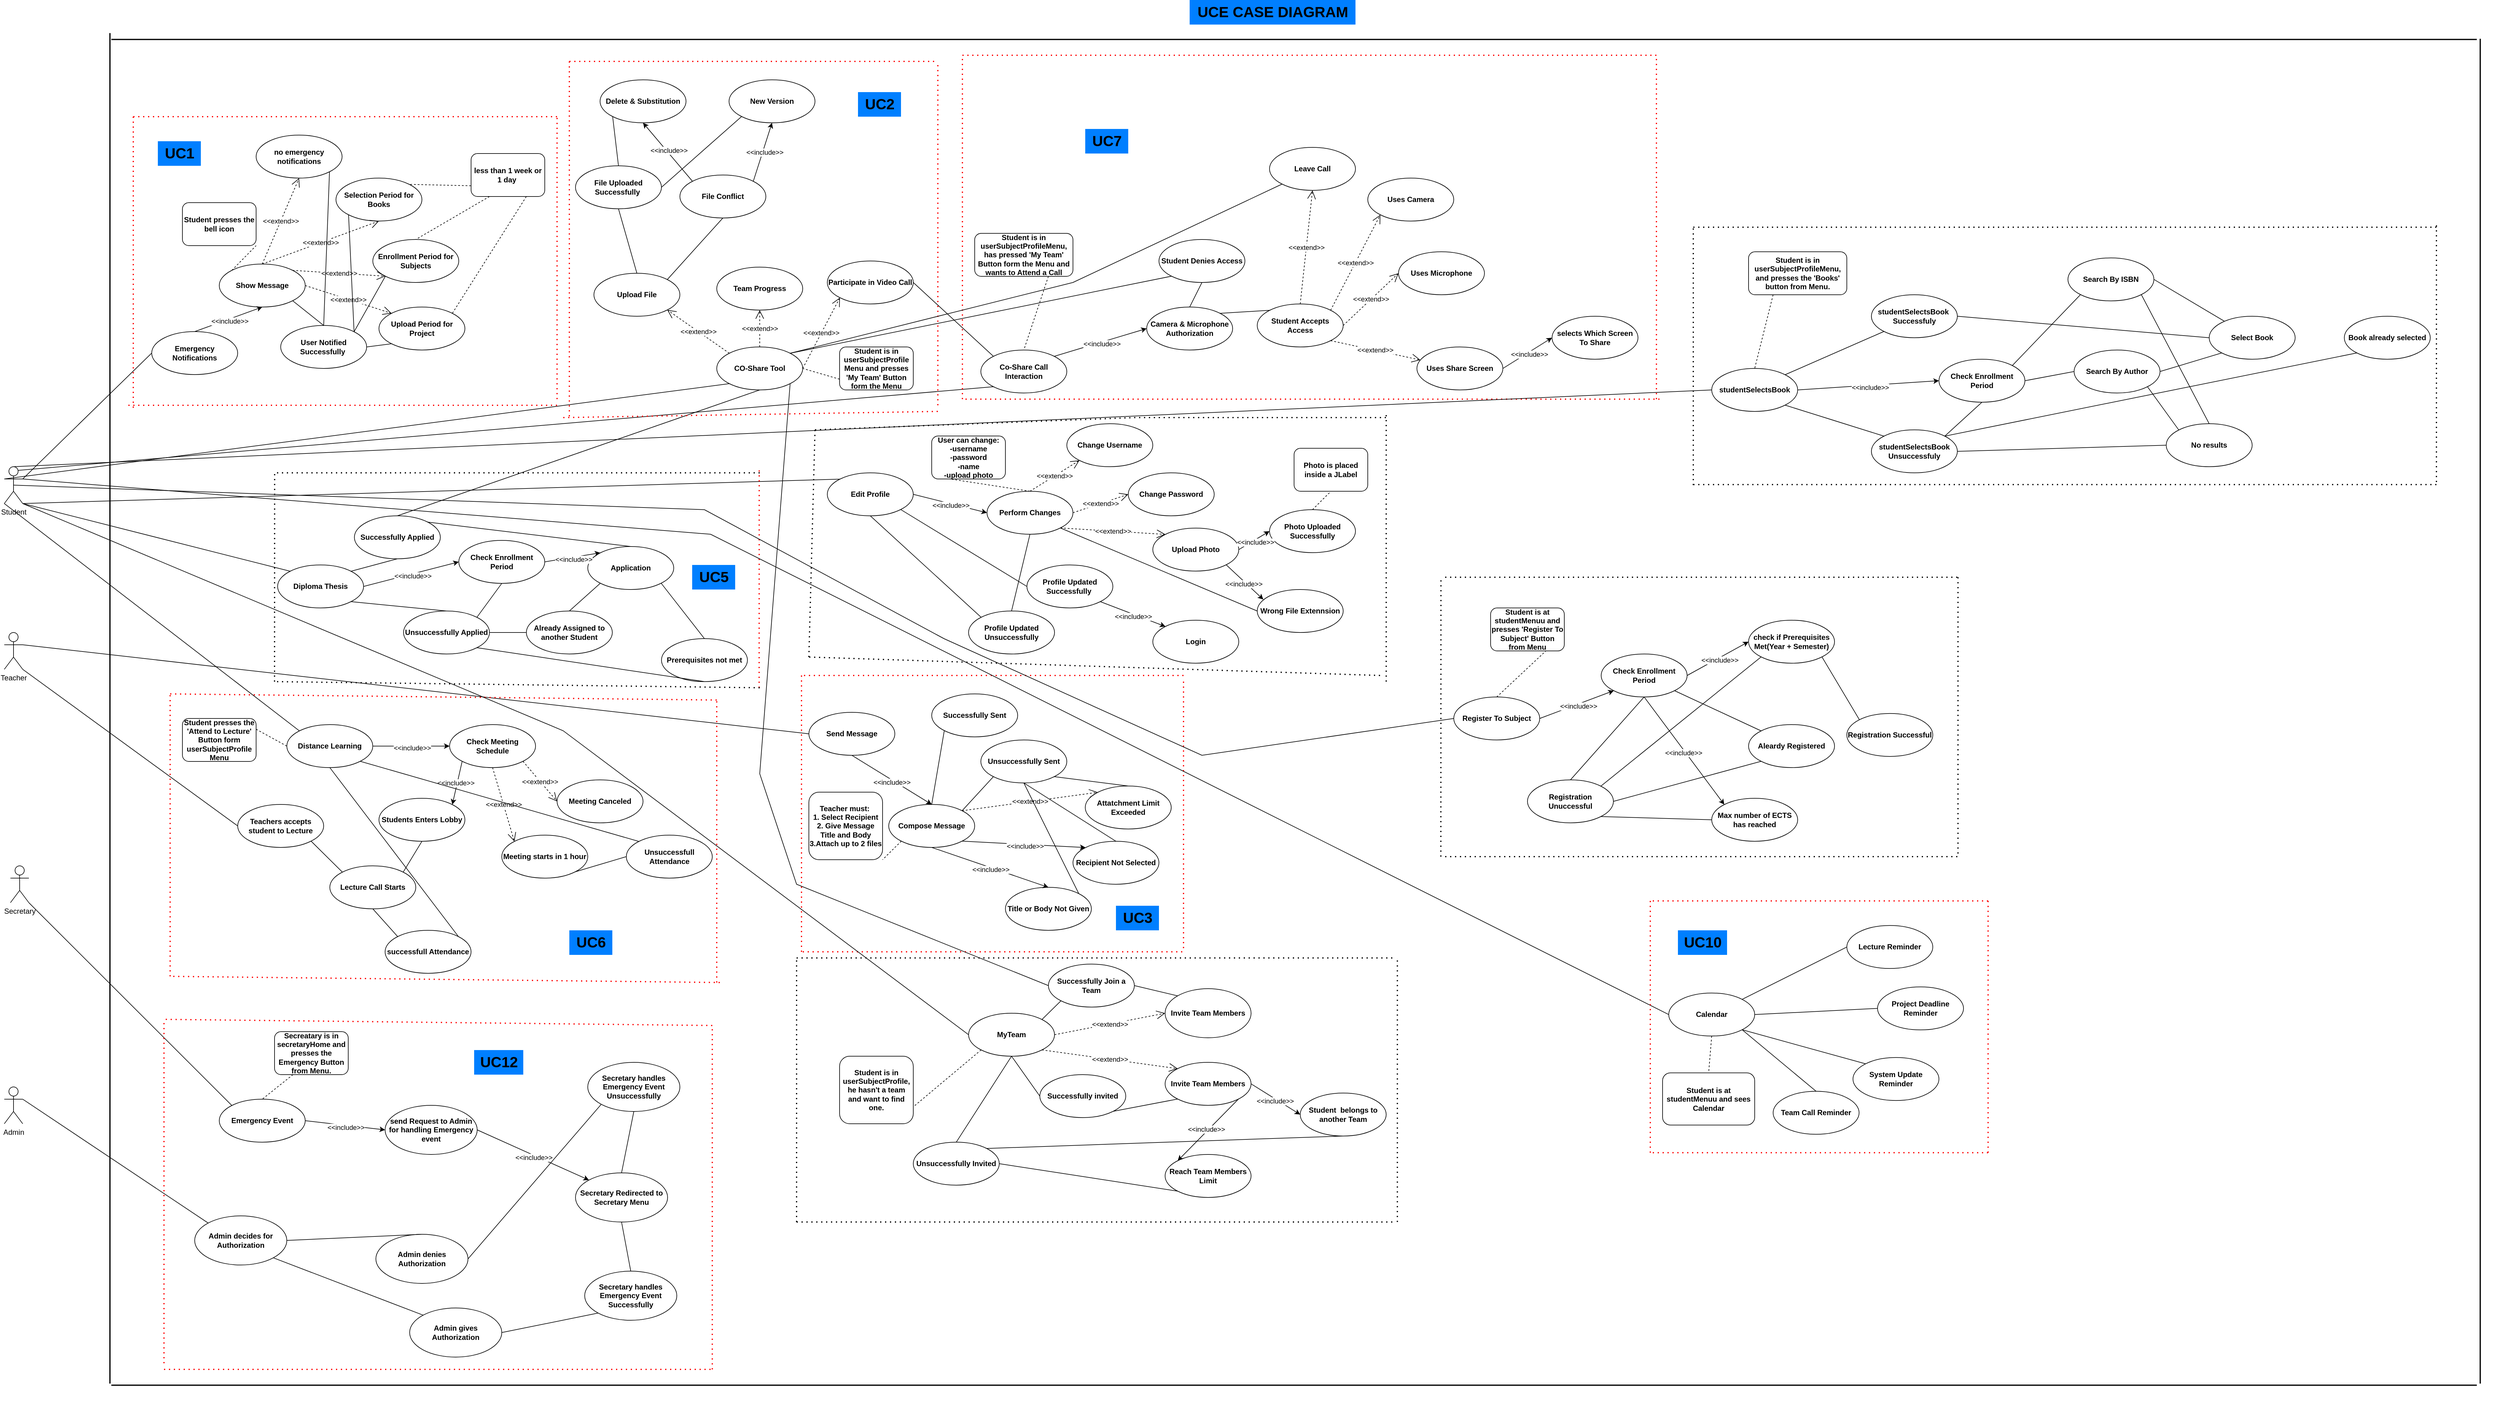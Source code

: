 <mxfile version="24.2.3" type="device">
  <diagram name="Σελίδα-1" id="ADeveQASinf7AJqToRMz">
    <mxGraphModel dx="8187" dy="2474" grid="1" gridSize="10" guides="1" tooltips="1" connect="1" arrows="1" fold="1" page="1" pageScale="1" pageWidth="827" pageHeight="1169" math="0" shadow="0">
      <root>
        <mxCell id="0" />
        <mxCell id="1" parent="0" />
        <mxCell id="PczG7CteMkVR-np3fPol-113" value="&lt;b&gt;&lt;font style=&quot;font-size: 24px;&quot;&gt;UCE CASE DIAGRAM&lt;/font&gt;&lt;/b&gt;" style="text;html=1;align=center;verticalAlign=middle;resizable=0;points=[];autosize=1;strokeColor=none;fillColor=#007FFF;" parent="1" vertex="1">
          <mxGeometry x="-2790" y="-480" width="270" height="40" as="geometry" />
        </mxCell>
        <mxCell id="h5EkMIQOkNv7f-PZCays-1" value="Student" style="shape=umlActor;verticalLabelPosition=bottom;verticalAlign=top;html=1;outlineConnect=0;" parent="1" vertex="1">
          <mxGeometry x="-4720" y="280" width="30" height="60" as="geometry" />
        </mxCell>
        <mxCell id="h5EkMIQOkNv7f-PZCays-6" value="Teacher" style="shape=umlActor;verticalLabelPosition=bottom;verticalAlign=top;html=1;outlineConnect=0;" parent="1" vertex="1">
          <mxGeometry x="-4720" y="550" width="30" height="60" as="geometry" />
        </mxCell>
        <mxCell id="h5EkMIQOkNv7f-PZCays-7" value="Admin&lt;span style=&quot;color: rgba(0, 0, 0, 0); font-family: monospace; font-size: 0px; text-align: start;&quot;&gt;%3CmxGraphModel%3E%3Croot%3E%3CmxCell%20id%3D%220%22%2F%3E%3CmxCell%20id%3D%221%22%20parent%3D%220%22%2F%3E%3CmxCell%20id%3D%222%22%20value%3D%22Student%22%20style%3D%22shape%3DumlActor%3BverticalLabelPosition%3Dbottom%3BverticalAlign%3Dtop%3Bhtml%3D1%3BoutlineConnect%3D0%3B%22%20vertex%3D%221%22%20parent%3D%221%22%3E%3CmxGeometry%20x%3D%22-3770%22%20y%3D%22260%22%20width%3D%2230%22%20height%3D%2260%22%20as%3D%22geometry%22%2F%3E%3C%2FmxCell%3E%3C%2Froot%3E%3C%2FmxGraphModel%3E&lt;/span&gt;" style="shape=umlActor;verticalLabelPosition=bottom;verticalAlign=top;html=1;outlineConnect=0;" parent="1" vertex="1">
          <mxGeometry x="-4720" y="1290" width="30" height="60" as="geometry" />
        </mxCell>
        <mxCell id="h5EkMIQOkNv7f-PZCays-8" value="Secretary" style="shape=umlActor;verticalLabelPosition=bottom;verticalAlign=top;html=1;outlineConnect=0;" parent="1" vertex="1">
          <mxGeometry x="-4710" y="930" width="30" height="60" as="geometry" />
        </mxCell>
        <mxCell id="h5EkMIQOkNv7f-PZCays-20" value="&lt;b&gt;Send Message&lt;/b&gt;" style="ellipse;whiteSpace=wrap;html=1;" parent="1" vertex="1">
          <mxGeometry x="-3410" y="680" width="140" height="70" as="geometry" />
        </mxCell>
        <mxCell id="h5EkMIQOkNv7f-PZCays-21" value="&lt;b&gt;Compose Message&lt;/b&gt;" style="ellipse;whiteSpace=wrap;html=1;" parent="1" vertex="1">
          <mxGeometry x="-3280" y="830" width="140" height="70" as="geometry" />
        </mxCell>
        <mxCell id="h5EkMIQOkNv7f-PZCays-27" value="" style="endArrow=none;html=1;rounded=0;exitX=1;exitY=0.333;exitDx=0;exitDy=0;exitPerimeter=0;entryX=0;entryY=0.5;entryDx=0;entryDy=0;" parent="1" source="h5EkMIQOkNv7f-PZCays-6" target="h5EkMIQOkNv7f-PZCays-20" edge="1">
          <mxGeometry width="50" height="50" relative="1" as="geometry">
            <mxPoint x="-3730" y="1000" as="sourcePoint" />
            <mxPoint x="-3355" y="422" as="targetPoint" />
          </mxGeometry>
        </mxCell>
        <mxCell id="h5EkMIQOkNv7f-PZCays-34" value="" style="endArrow=classic;html=1;rounded=0;exitX=0.5;exitY=1;exitDx=0;exitDy=0;entryX=0.5;entryY=0;entryDx=0;entryDy=0;" parent="1" source="h5EkMIQOkNv7f-PZCays-20" target="h5EkMIQOkNv7f-PZCays-21" edge="1">
          <mxGeometry width="50" height="50" relative="1" as="geometry">
            <mxPoint x="-3030" y="590" as="sourcePoint" />
            <mxPoint x="-2980" y="540" as="targetPoint" />
          </mxGeometry>
        </mxCell>
        <mxCell id="h5EkMIQOkNv7f-PZCays-35" value="&amp;lt;&amp;lt;include&amp;gt;&amp;gt;" style="edgeLabel;html=1;align=center;verticalAlign=middle;resizable=0;points=[];" parent="h5EkMIQOkNv7f-PZCays-34" vertex="1" connectable="0">
          <mxGeometry x="0.02" y="-3" relative="1" as="geometry">
            <mxPoint as="offset" />
          </mxGeometry>
        </mxCell>
        <mxCell id="h5EkMIQOkNv7f-PZCays-36" value="&lt;b&gt;Successfully Sent&lt;/b&gt;" style="ellipse;whiteSpace=wrap;html=1;" parent="1" vertex="1">
          <mxGeometry x="-3210" y="650" width="140" height="70" as="geometry" />
        </mxCell>
        <mxCell id="h5EkMIQOkNv7f-PZCays-40" value="&lt;b&gt;Teacher must:&amp;nbsp;&lt;/b&gt;&lt;div&gt;&lt;b&gt;1. Select Recipient&lt;/b&gt;&lt;/div&gt;&lt;div&gt;&lt;b&gt;2. Give Message Title and Body&lt;/b&gt;&lt;/div&gt;&lt;div&gt;&lt;b&gt;3.Attach up to 2 files&lt;/b&gt;&lt;/div&gt;" style="rounded=1;whiteSpace=wrap;html=1;" parent="1" vertex="1">
          <mxGeometry x="-3410" y="810" width="120" height="110" as="geometry" />
        </mxCell>
        <mxCell id="h5EkMIQOkNv7f-PZCays-42" value="" style="endArrow=none;dashed=1;html=1;rounded=0;exitX=0;exitY=1;exitDx=0;exitDy=0;entryX=1;entryY=1;entryDx=0;entryDy=0;" parent="1" source="h5EkMIQOkNv7f-PZCays-21" target="h5EkMIQOkNv7f-PZCays-40" edge="1">
          <mxGeometry width="50" height="50" relative="1" as="geometry">
            <mxPoint x="-3260" y="980" as="sourcePoint" />
            <mxPoint x="-3310" y="1060" as="targetPoint" />
          </mxGeometry>
        </mxCell>
        <mxCell id="h5EkMIQOkNv7f-PZCays-43" value="&lt;b&gt;Attatchment Limit Exceeded&lt;/b&gt;" style="ellipse;whiteSpace=wrap;html=1;" parent="1" vertex="1">
          <mxGeometry x="-2960" y="800" width="140" height="70" as="geometry" />
        </mxCell>
        <mxCell id="h5EkMIQOkNv7f-PZCays-44" value="&lt;b&gt;Recipient Not Selected&lt;/b&gt;" style="ellipse;whiteSpace=wrap;html=1;" parent="1" vertex="1">
          <mxGeometry x="-2980" y="890" width="140" height="70" as="geometry" />
        </mxCell>
        <mxCell id="h5EkMIQOkNv7f-PZCays-45" value="&lt;b&gt;Title or Body Not Given&lt;/b&gt;" style="ellipse;whiteSpace=wrap;html=1;" parent="1" vertex="1">
          <mxGeometry x="-3090" y="965" width="140" height="70" as="geometry" />
        </mxCell>
        <mxCell id="h5EkMIQOkNv7f-PZCays-49" value="&amp;lt;&amp;lt;extend&amp;gt;&amp;gt;" style="endArrow=open;endSize=12;dashed=1;html=1;rounded=0;entryX=0;entryY=0;entryDx=0;entryDy=0;exitX=1;exitY=0;exitDx=0;exitDy=0;" parent="1" source="h5EkMIQOkNv7f-PZCays-21" target="h5EkMIQOkNv7f-PZCays-43" edge="1">
          <mxGeometry width="160" relative="1" as="geometry">
            <mxPoint x="-3220" y="880" as="sourcePoint" />
            <mxPoint x="-3060" y="880" as="targetPoint" />
            <Array as="points" />
          </mxGeometry>
        </mxCell>
        <mxCell id="h5EkMIQOkNv7f-PZCays-52" value="&lt;b&gt;Unsuccessfully Sent&lt;/b&gt;" style="ellipse;whiteSpace=wrap;html=1;" parent="1" vertex="1">
          <mxGeometry x="-3130" y="725" width="140" height="70" as="geometry" />
        </mxCell>
        <mxCell id="h5EkMIQOkNv7f-PZCays-60" value="" style="endArrow=classic;html=1;rounded=0;exitX=0.5;exitY=1;exitDx=0;exitDy=0;entryX=0.5;entryY=0;entryDx=0;entryDy=0;" parent="1" source="h5EkMIQOkNv7f-PZCays-21" target="h5EkMIQOkNv7f-PZCays-45" edge="1">
          <mxGeometry width="50" height="50" relative="1" as="geometry">
            <mxPoint x="-3150" y="930" as="sourcePoint" />
            <mxPoint x="-3130" y="1100" as="targetPoint" />
          </mxGeometry>
        </mxCell>
        <mxCell id="h5EkMIQOkNv7f-PZCays-61" value="&amp;lt;&amp;lt;include&amp;gt;&amp;gt;" style="edgeLabel;html=1;align=center;verticalAlign=middle;resizable=0;points=[];" parent="h5EkMIQOkNv7f-PZCays-60" vertex="1" connectable="0">
          <mxGeometry x="0.02" y="-3" relative="1" as="geometry">
            <mxPoint as="offset" />
          </mxGeometry>
        </mxCell>
        <mxCell id="h5EkMIQOkNv7f-PZCays-62" value="" style="endArrow=classic;html=1;rounded=0;exitX=1;exitY=1;exitDx=0;exitDy=0;entryX=0;entryY=0;entryDx=0;entryDy=0;" parent="1" source="h5EkMIQOkNv7f-PZCays-21" target="h5EkMIQOkNv7f-PZCays-44" edge="1">
          <mxGeometry width="50" height="50" relative="1" as="geometry">
            <mxPoint x="-3250" y="760" as="sourcePoint" />
            <mxPoint x="-3230" y="930" as="targetPoint" />
          </mxGeometry>
        </mxCell>
        <mxCell id="h5EkMIQOkNv7f-PZCays-63" value="&amp;lt;&amp;lt;include&amp;gt;&amp;gt;" style="edgeLabel;html=1;align=center;verticalAlign=middle;resizable=0;points=[];" parent="h5EkMIQOkNv7f-PZCays-62" vertex="1" connectable="0">
          <mxGeometry x="0.02" y="-3" relative="1" as="geometry">
            <mxPoint as="offset" />
          </mxGeometry>
        </mxCell>
        <mxCell id="h5EkMIQOkNv7f-PZCays-69" value="&lt;b&gt;Edit Profile&lt;/b&gt;" style="ellipse;whiteSpace=wrap;html=1;" parent="1" vertex="1">
          <mxGeometry x="-3380" y="290" width="140" height="70" as="geometry" />
        </mxCell>
        <mxCell id="h5EkMIQOkNv7f-PZCays-70" value="" style="endArrow=none;html=1;rounded=0;entryX=0;entryY=0;entryDx=0;entryDy=0;exitX=1;exitY=1;exitDx=0;exitDy=0;exitPerimeter=0;" parent="1" source="h5EkMIQOkNv7f-PZCays-1" target="h5EkMIQOkNv7f-PZCays-69" edge="1">
          <mxGeometry width="50" height="50" relative="1" as="geometry">
            <mxPoint x="-3730" y="210" as="sourcePoint" />
            <mxPoint x="-3326" y="695" as="targetPoint" />
          </mxGeometry>
        </mxCell>
        <mxCell id="h5EkMIQOkNv7f-PZCays-76" value="&lt;b&gt;Perform Changes&lt;/b&gt;" style="ellipse;whiteSpace=wrap;html=1;" parent="1" vertex="1">
          <mxGeometry x="-3120" y="320" width="140" height="70" as="geometry" />
        </mxCell>
        <mxCell id="h5EkMIQOkNv7f-PZCays-77" value="&lt;b&gt;User can change:&lt;/b&gt;&lt;div&gt;&lt;b&gt;-username&lt;/b&gt;&lt;/div&gt;&lt;div&gt;&lt;b&gt;-password&lt;/b&gt;&lt;/div&gt;&lt;div&gt;&lt;b&gt;-name&lt;/b&gt;&lt;/div&gt;&lt;div&gt;&lt;b&gt;-upload photo&lt;/b&gt;&lt;/div&gt;" style="rounded=1;whiteSpace=wrap;html=1;" parent="1" vertex="1">
          <mxGeometry x="-3210" y="230" width="120" height="70" as="geometry" />
        </mxCell>
        <mxCell id="h5EkMIQOkNv7f-PZCays-78" value="" style="endArrow=none;dashed=1;html=1;rounded=0;exitX=0.5;exitY=0;exitDx=0;exitDy=0;entryX=0.25;entryY=1;entryDx=0;entryDy=0;" parent="1" source="h5EkMIQOkNv7f-PZCays-76" target="h5EkMIQOkNv7f-PZCays-77" edge="1">
          <mxGeometry width="50" height="50" relative="1" as="geometry">
            <mxPoint x="-3171" y="410" as="sourcePoint" />
            <mxPoint x="-3170" y="340" as="targetPoint" />
          </mxGeometry>
        </mxCell>
        <mxCell id="h5EkMIQOkNv7f-PZCays-79" value="&lt;b&gt;Change Username&lt;/b&gt;" style="ellipse;whiteSpace=wrap;html=1;" parent="1" vertex="1">
          <mxGeometry x="-2990" y="210" width="140" height="70" as="geometry" />
        </mxCell>
        <mxCell id="h5EkMIQOkNv7f-PZCays-80" value="&lt;b&gt;Change Password&lt;/b&gt;" style="ellipse;whiteSpace=wrap;html=1;" parent="1" vertex="1">
          <mxGeometry x="-2890" y="290" width="140" height="70" as="geometry" />
        </mxCell>
        <mxCell id="h5EkMIQOkNv7f-PZCays-81" value="&lt;b&gt;Upload Photo&lt;/b&gt;" style="ellipse;whiteSpace=wrap;html=1;" parent="1" vertex="1">
          <mxGeometry x="-2850" y="380" width="140" height="70" as="geometry" />
        </mxCell>
        <mxCell id="h5EkMIQOkNv7f-PZCays-82" value="&amp;lt;&amp;lt;extend&amp;gt;&amp;gt;" style="endArrow=open;endSize=12;dashed=1;html=1;rounded=0;entryX=0;entryY=0;entryDx=0;entryDy=0;exitX=1;exitY=1;exitDx=0;exitDy=0;" parent="1" source="h5EkMIQOkNv7f-PZCays-76" target="h5EkMIQOkNv7f-PZCays-81" edge="1">
          <mxGeometry width="160" relative="1" as="geometry">
            <mxPoint x="-2980" y="505" as="sourcePoint" />
            <mxPoint x="-2818" y="475" as="targetPoint" />
          </mxGeometry>
        </mxCell>
        <mxCell id="h5EkMIQOkNv7f-PZCays-87" value="" style="endArrow=classic;html=1;rounded=0;exitX=1;exitY=0.5;exitDx=0;exitDy=0;entryX=0;entryY=0.5;entryDx=0;entryDy=0;" parent="1" source="h5EkMIQOkNv7f-PZCays-69" target="h5EkMIQOkNv7f-PZCays-76" edge="1">
          <mxGeometry width="50" height="50" relative="1" as="geometry">
            <mxPoint x="-3260" y="750" as="sourcePoint" />
            <mxPoint x="-3240" y="920" as="targetPoint" />
          </mxGeometry>
        </mxCell>
        <mxCell id="h5EkMIQOkNv7f-PZCays-88" value="&amp;lt;&amp;lt;include&amp;gt;&amp;gt;" style="edgeLabel;html=1;align=center;verticalAlign=middle;resizable=0;points=[];" parent="h5EkMIQOkNv7f-PZCays-87" vertex="1" connectable="0">
          <mxGeometry x="0.02" y="-3" relative="1" as="geometry">
            <mxPoint as="offset" />
          </mxGeometry>
        </mxCell>
        <mxCell id="h5EkMIQOkNv7f-PZCays-89" value="&lt;b&gt;Profile Updated Successfully&amp;nbsp;&lt;/b&gt;" style="ellipse;whiteSpace=wrap;html=1;" parent="1" vertex="1">
          <mxGeometry x="-3055" y="440" width="140" height="70" as="geometry" />
        </mxCell>
        <mxCell id="h5EkMIQOkNv7f-PZCays-90" value="&lt;b&gt;Profile Updated Unsuccessfully&lt;/b&gt;" style="ellipse;whiteSpace=wrap;html=1;" parent="1" vertex="1">
          <mxGeometry x="-3150" y="515" width="140" height="70" as="geometry" />
        </mxCell>
        <mxCell id="h5EkMIQOkNv7f-PZCays-91" value="" style="endArrow=none;html=1;rounded=0;exitX=0.5;exitY=1;exitDx=0;exitDy=0;entryX=0;entryY=0;entryDx=0;entryDy=0;" parent="1" source="h5EkMIQOkNv7f-PZCays-69" target="h5EkMIQOkNv7f-PZCays-90" edge="1">
          <mxGeometry width="50" height="50" relative="1" as="geometry">
            <mxPoint x="-3190" y="715" as="sourcePoint" />
            <mxPoint x="-3050" y="705" as="targetPoint" />
            <Array as="points" />
          </mxGeometry>
        </mxCell>
        <mxCell id="h5EkMIQOkNv7f-PZCays-92" value="" style="endArrow=none;html=1;rounded=0;exitX=1;exitY=1;exitDx=0;exitDy=0;entryX=0;entryY=0.5;entryDx=0;entryDy=0;" parent="1" source="h5EkMIQOkNv7f-PZCays-69" target="h5EkMIQOkNv7f-PZCays-89" edge="1">
          <mxGeometry width="50" height="50" relative="1" as="geometry">
            <mxPoint x="-3220" y="470" as="sourcePoint" />
            <mxPoint x="-3119" y="535" as="targetPoint" />
            <Array as="points" />
          </mxGeometry>
        </mxCell>
        <mxCell id="h5EkMIQOkNv7f-PZCays-94" value="" style="endArrow=none;html=1;rounded=0;exitX=0.5;exitY=1;exitDx=0;exitDy=0;entryX=0.5;entryY=0;entryDx=0;entryDy=0;" parent="1" source="h5EkMIQOkNv7f-PZCays-76" target="h5EkMIQOkNv7f-PZCays-90" edge="1">
          <mxGeometry width="50" height="50" relative="1" as="geometry">
            <mxPoint x="-3220" y="470" as="sourcePoint" />
            <mxPoint x="-3120" y="536" as="targetPoint" />
            <Array as="points" />
          </mxGeometry>
        </mxCell>
        <mxCell id="h5EkMIQOkNv7f-PZCays-95" value="" style="endArrow=none;html=1;rounded=0;exitX=0;exitY=1;exitDx=0;exitDy=0;entryX=1;entryY=0;entryDx=0;entryDy=0;" parent="1" source="h5EkMIQOkNv7f-PZCays-52" target="h5EkMIQOkNv7f-PZCays-21" edge="1">
          <mxGeometry width="50" height="50" relative="1" as="geometry">
            <mxPoint x="-3155" y="590" as="sourcePoint" />
            <mxPoint x="-3185" y="715" as="targetPoint" />
            <Array as="points" />
          </mxGeometry>
        </mxCell>
        <mxCell id="h5EkMIQOkNv7f-PZCays-96" value="&amp;lt;&amp;lt;extend&amp;gt;&amp;gt;" style="endArrow=open;endSize=12;dashed=1;html=1;rounded=0;entryX=0;entryY=0.5;entryDx=0;entryDy=0;exitX=1;exitY=0.5;exitDx=0;exitDy=0;" parent="1" source="h5EkMIQOkNv7f-PZCays-76" target="h5EkMIQOkNv7f-PZCays-80" edge="1">
          <mxGeometry width="160" relative="1" as="geometry">
            <mxPoint x="-2990" y="389" as="sourcePoint" />
            <mxPoint x="-2840" y="411" as="targetPoint" />
          </mxGeometry>
        </mxCell>
        <mxCell id="h5EkMIQOkNv7f-PZCays-97" value="&amp;lt;&amp;lt;extend&amp;gt;&amp;gt;" style="endArrow=open;endSize=12;dashed=1;html=1;rounded=0;entryX=0;entryY=1;entryDx=0;entryDy=0;exitX=0.5;exitY=0;exitDx=0;exitDy=0;" parent="1" source="h5EkMIQOkNv7f-PZCays-76" target="h5EkMIQOkNv7f-PZCays-79" edge="1">
          <mxGeometry width="160" relative="1" as="geometry">
            <mxPoint x="-2970" y="365" as="sourcePoint" />
            <mxPoint x="-2880" y="335" as="targetPoint" />
          </mxGeometry>
        </mxCell>
        <mxCell id="h5EkMIQOkNv7f-PZCays-98" value="&lt;b&gt;Emergency Notifications&lt;/b&gt;" style="ellipse;whiteSpace=wrap;html=1;" parent="1" vertex="1">
          <mxGeometry x="-4480" y="60" width="140" height="70" as="geometry" />
        </mxCell>
        <mxCell id="h5EkMIQOkNv7f-PZCays-99" value="" style="endArrow=none;html=1;rounded=0;entryX=0;entryY=0.5;entryDx=0;entryDy=0;exitX=1;exitY=0.333;exitDx=0;exitDy=0;exitPerimeter=0;" parent="1" source="h5EkMIQOkNv7f-PZCays-1" target="h5EkMIQOkNv7f-PZCays-98" edge="1">
          <mxGeometry width="50" height="50" relative="1" as="geometry">
            <mxPoint x="-3890" y="250" as="sourcePoint" />
            <mxPoint x="-3438" y="253" as="targetPoint" />
          </mxGeometry>
        </mxCell>
        <mxCell id="h5EkMIQOkNv7f-PZCays-101" value="&lt;b&gt;Show Message&lt;/b&gt;" style="ellipse;whiteSpace=wrap;html=1;" parent="1" vertex="1">
          <mxGeometry x="-4370" y="-50" width="140" height="70" as="geometry" />
        </mxCell>
        <mxCell id="h5EkMIQOkNv7f-PZCays-102" value="" style="endArrow=classic;html=1;rounded=0;exitX=0.5;exitY=0;exitDx=0;exitDy=0;entryX=0.5;entryY=1;entryDx=0;entryDy=0;" parent="1" source="h5EkMIQOkNv7f-PZCays-98" target="h5EkMIQOkNv7f-PZCays-101" edge="1">
          <mxGeometry width="50" height="50" relative="1" as="geometry">
            <mxPoint x="-4108" y="110" as="sourcePoint" />
            <mxPoint x="-4170" y="20" as="targetPoint" />
          </mxGeometry>
        </mxCell>
        <mxCell id="h5EkMIQOkNv7f-PZCays-103" value="&amp;lt;&amp;lt;include&amp;gt;&amp;gt;" style="edgeLabel;html=1;align=center;verticalAlign=middle;resizable=0;points=[];" parent="h5EkMIQOkNv7f-PZCays-102" vertex="1" connectable="0">
          <mxGeometry x="0.02" y="-3" relative="1" as="geometry">
            <mxPoint as="offset" />
          </mxGeometry>
        </mxCell>
        <mxCell id="h5EkMIQOkNv7f-PZCays-104" value="&lt;b&gt;Student presses the bell icon&lt;/b&gt;" style="rounded=1;whiteSpace=wrap;html=1;" parent="1" vertex="1">
          <mxGeometry x="-4430" y="-150" width="120" height="70" as="geometry" />
        </mxCell>
        <mxCell id="h5EkMIQOkNv7f-PZCays-105" value="" style="endArrow=none;dashed=1;html=1;rounded=0;exitX=0;exitY=0;exitDx=0;exitDy=0;entryX=1;entryY=1;entryDx=0;entryDy=0;" parent="1" source="h5EkMIQOkNv7f-PZCays-101" target="h5EkMIQOkNv7f-PZCays-104" edge="1">
          <mxGeometry width="50" height="50" relative="1" as="geometry">
            <mxPoint x="-3780" y="210" as="sourcePoint" />
            <mxPoint x="-3950" y="210" as="targetPoint" />
          </mxGeometry>
        </mxCell>
        <mxCell id="h5EkMIQOkNv7f-PZCays-106" value="&lt;b&gt;Selection Period for Books&lt;/b&gt;" style="ellipse;whiteSpace=wrap;html=1;" parent="1" vertex="1">
          <mxGeometry x="-4180" y="-190" width="140" height="70" as="geometry" />
        </mxCell>
        <mxCell id="h5EkMIQOkNv7f-PZCays-107" value="&lt;b&gt;Enrollment Period for Subjects&lt;/b&gt;" style="ellipse;whiteSpace=wrap;html=1;" parent="1" vertex="1">
          <mxGeometry x="-4120" y="-90" width="140" height="70" as="geometry" />
        </mxCell>
        <mxCell id="h5EkMIQOkNv7f-PZCays-108" value="&lt;b&gt;Upload Period for Project&lt;/b&gt;" style="ellipse;whiteSpace=wrap;html=1;" parent="1" vertex="1">
          <mxGeometry x="-4110" y="20" width="140" height="70" as="geometry" />
        </mxCell>
        <mxCell id="h5EkMIQOkNv7f-PZCays-109" value="&amp;lt;&amp;lt;extend&amp;gt;&amp;gt;" style="endArrow=open;endSize=12;dashed=1;html=1;rounded=0;entryX=0.5;entryY=1;entryDx=0;entryDy=0;exitX=0.5;exitY=0;exitDx=0;exitDy=0;" parent="1" source="h5EkMIQOkNv7f-PZCays-101" target="h5EkMIQOkNv7f-PZCays-106" edge="1">
          <mxGeometry width="160" relative="1" as="geometry">
            <mxPoint x="-4360" y="-64.5" as="sourcePoint" />
            <mxPoint x="-4300" y="-125.5" as="targetPoint" />
          </mxGeometry>
        </mxCell>
        <mxCell id="h5EkMIQOkNv7f-PZCays-110" value="&amp;lt;&amp;lt;extend&amp;gt;&amp;gt;" style="endArrow=open;endSize=12;dashed=1;html=1;rounded=0;entryX=0;entryY=1;entryDx=0;entryDy=0;exitX=1;exitY=0;exitDx=0;exitDy=0;" parent="1" source="h5EkMIQOkNv7f-PZCays-101" target="h5EkMIQOkNv7f-PZCays-107" edge="1">
          <mxGeometry width="160" relative="1" as="geometry">
            <mxPoint x="-4300" y="-40" as="sourcePoint" />
            <mxPoint x="-4260" y="-130" as="targetPoint" />
          </mxGeometry>
        </mxCell>
        <mxCell id="h5EkMIQOkNv7f-PZCays-111" value="&amp;lt;&amp;lt;extend&amp;gt;&amp;gt;" style="endArrow=open;endSize=12;dashed=1;html=1;rounded=0;entryX=0;entryY=0;entryDx=0;entryDy=0;exitX=1;exitY=0.5;exitDx=0;exitDy=0;" parent="1" source="h5EkMIQOkNv7f-PZCays-101" target="h5EkMIQOkNv7f-PZCays-108" edge="1">
          <mxGeometry width="160" relative="1" as="geometry">
            <mxPoint x="-4250" y="-29" as="sourcePoint" />
            <mxPoint x="-4180" y="-61" as="targetPoint" />
          </mxGeometry>
        </mxCell>
        <mxCell id="h5EkMIQOkNv7f-PZCays-112" value="&lt;b&gt;User Notified Successfully&amp;nbsp;&lt;/b&gt;" style="ellipse;whiteSpace=wrap;html=1;" parent="1" vertex="1">
          <mxGeometry x="-4270" y="50" width="140" height="70" as="geometry" />
        </mxCell>
        <mxCell id="h5EkMIQOkNv7f-PZCays-113" value="" style="endArrow=none;html=1;rounded=0;exitX=1;exitY=1;exitDx=0;exitDy=0;entryX=0.5;entryY=0;entryDx=0;entryDy=0;" parent="1" source="h5EkMIQOkNv7f-PZCays-101" target="h5EkMIQOkNv7f-PZCays-112" edge="1">
          <mxGeometry width="50" height="50" relative="1" as="geometry">
            <mxPoint x="-4300" y="24" as="sourcePoint" />
            <mxPoint x="-4175" y="50" as="targetPoint" />
            <Array as="points" />
          </mxGeometry>
        </mxCell>
        <mxCell id="h5EkMIQOkNv7f-PZCays-114" value="&lt;b&gt;less than 1 week or 1 day&amp;nbsp;&lt;/b&gt;" style="rounded=1;whiteSpace=wrap;html=1;" parent="1" vertex="1">
          <mxGeometry x="-3960" y="-230" width="120" height="70" as="geometry" />
        </mxCell>
        <mxCell id="h5EkMIQOkNv7f-PZCays-115" value="" style="endArrow=none;dashed=1;html=1;rounded=0;exitX=0;exitY=0.75;exitDx=0;exitDy=0;entryX=1;entryY=0;entryDx=0;entryDy=0;" parent="1" source="h5EkMIQOkNv7f-PZCays-114" target="h5EkMIQOkNv7f-PZCays-106" edge="1">
          <mxGeometry width="50" height="50" relative="1" as="geometry">
            <mxPoint x="-4210" y="-259" as="sourcePoint" />
            <mxPoint x="-4270" y="-260" as="targetPoint" />
          </mxGeometry>
        </mxCell>
        <mxCell id="h5EkMIQOkNv7f-PZCays-116" value="" style="endArrow=none;dashed=1;html=1;rounded=0;exitX=0.25;exitY=1;exitDx=0;exitDy=0;entryX=0.5;entryY=0;entryDx=0;entryDy=0;" parent="1" source="h5EkMIQOkNv7f-PZCays-114" target="h5EkMIQOkNv7f-PZCays-107" edge="1">
          <mxGeometry width="50" height="50" relative="1" as="geometry">
            <mxPoint x="-4150" y="-258" as="sourcePoint" />
            <mxPoint x="-4210" y="-189" as="targetPoint" />
          </mxGeometry>
        </mxCell>
        <mxCell id="h5EkMIQOkNv7f-PZCays-117" value="" style="endArrow=none;dashed=1;html=1;rounded=0;exitX=0.75;exitY=1;exitDx=0;exitDy=0;entryX=1;entryY=0;entryDx=0;entryDy=0;" parent="1" source="h5EkMIQOkNv7f-PZCays-114" target="h5EkMIQOkNv7f-PZCays-108" edge="1">
          <mxGeometry width="50" height="50" relative="1" as="geometry">
            <mxPoint x="-4120" y="-240" as="sourcePoint" />
            <mxPoint x="-4130" y="-120" as="targetPoint" />
          </mxGeometry>
        </mxCell>
        <mxCell id="h5EkMIQOkNv7f-PZCays-118" value="&lt;b&gt;Login&lt;/b&gt;" style="ellipse;whiteSpace=wrap;html=1;" parent="1" vertex="1">
          <mxGeometry x="-2850" y="530" width="140" height="70" as="geometry" />
        </mxCell>
        <mxCell id="h5EkMIQOkNv7f-PZCays-119" value="" style="endArrow=classic;html=1;rounded=0;exitX=1;exitY=1;exitDx=0;exitDy=0;entryX=0;entryY=0;entryDx=0;entryDy=0;" parent="1" source="h5EkMIQOkNv7f-PZCays-89" target="h5EkMIQOkNv7f-PZCays-118" edge="1">
          <mxGeometry width="50" height="50" relative="1" as="geometry">
            <mxPoint x="-3150" y="435" as="sourcePoint" />
            <mxPoint x="-3110" y="365" as="targetPoint" />
          </mxGeometry>
        </mxCell>
        <mxCell id="h5EkMIQOkNv7f-PZCays-120" value="&amp;lt;&amp;lt;include&amp;gt;&amp;gt;" style="edgeLabel;html=1;align=center;verticalAlign=middle;resizable=0;points=[];" parent="h5EkMIQOkNv7f-PZCays-119" vertex="1" connectable="0">
          <mxGeometry x="0.02" y="-3" relative="1" as="geometry">
            <mxPoint as="offset" />
          </mxGeometry>
        </mxCell>
        <mxCell id="h5EkMIQOkNv7f-PZCays-121" value="&lt;b&gt;CO-Share Tool&lt;/b&gt;" style="ellipse;whiteSpace=wrap;html=1;" parent="1" vertex="1">
          <mxGeometry x="-3560" y="85" width="140" height="70" as="geometry" />
        </mxCell>
        <mxCell id="h5EkMIQOkNv7f-PZCays-122" value="" style="endArrow=none;html=1;rounded=0;entryX=0;entryY=1;entryDx=0;entryDy=0;exitX=0;exitY=0.333;exitDx=0;exitDy=0;exitPerimeter=0;" parent="1" source="h5EkMIQOkNv7f-PZCays-1" target="h5EkMIQOkNv7f-PZCays-121" edge="1">
          <mxGeometry width="50" height="50" relative="1" as="geometry">
            <mxPoint x="-3905" y="240" as="sourcePoint" />
            <mxPoint x="-3770" y="215" as="targetPoint" />
          </mxGeometry>
        </mxCell>
        <mxCell id="h5EkMIQOkNv7f-PZCays-123" value="&lt;b&gt;Upload File&lt;/b&gt;" style="ellipse;whiteSpace=wrap;html=1;" parent="1" vertex="1">
          <mxGeometry x="-3760" y="-35" width="140" height="70" as="geometry" />
        </mxCell>
        <mxCell id="h5EkMIQOkNv7f-PZCays-124" value="&lt;b&gt;Team Progress&lt;/b&gt;" style="ellipse;whiteSpace=wrap;html=1;" parent="1" vertex="1">
          <mxGeometry x="-3560" y="-45" width="140" height="70" as="geometry" />
        </mxCell>
        <mxCell id="h5EkMIQOkNv7f-PZCays-125" value="&lt;b&gt;Participate in Video Call&lt;/b&gt;" style="ellipse;whiteSpace=wrap;html=1;" parent="1" vertex="1">
          <mxGeometry x="-3380" y="-55" width="140" height="70" as="geometry" />
        </mxCell>
        <mxCell id="h5EkMIQOkNv7f-PZCays-126" value="&amp;lt;&amp;lt;extend&amp;gt;&amp;gt;" style="endArrow=open;endSize=12;dashed=1;html=1;rounded=0;entryX=0;entryY=1;entryDx=0;entryDy=0;exitX=1;exitY=0.5;exitDx=0;exitDy=0;" parent="1" source="h5EkMIQOkNv7f-PZCays-121" target="h5EkMIQOkNv7f-PZCays-125" edge="1">
          <mxGeometry width="160" relative="1" as="geometry">
            <mxPoint x="-3420" y="105" as="sourcePoint" />
            <mxPoint x="-3300" y="15" as="targetPoint" />
          </mxGeometry>
        </mxCell>
        <mxCell id="h5EkMIQOkNv7f-PZCays-127" value="&amp;lt;&amp;lt;extend&amp;gt;&amp;gt;" style="endArrow=open;endSize=12;dashed=1;html=1;rounded=0;entryX=0.5;entryY=1;entryDx=0;entryDy=0;exitX=0.5;exitY=0;exitDx=0;exitDy=0;" parent="1" source="h5EkMIQOkNv7f-PZCays-121" target="h5EkMIQOkNv7f-PZCays-124" edge="1">
          <mxGeometry width="160" relative="1" as="geometry">
            <mxPoint x="-3371" y="115" as="sourcePoint" />
            <mxPoint x="-3259" y="85" as="targetPoint" />
          </mxGeometry>
        </mxCell>
        <mxCell id="h5EkMIQOkNv7f-PZCays-128" value="&amp;lt;&amp;lt;extend&amp;gt;&amp;gt;" style="endArrow=open;endSize=12;dashed=1;html=1;rounded=0;entryX=1;entryY=1;entryDx=0;entryDy=0;exitX=0;exitY=0;exitDx=0;exitDy=0;" parent="1" source="h5EkMIQOkNv7f-PZCays-121" target="h5EkMIQOkNv7f-PZCays-123" edge="1">
          <mxGeometry width="160" relative="1" as="geometry">
            <mxPoint x="-3350" y="140" as="sourcePoint" />
            <mxPoint x="-3219" y="155" as="targetPoint" />
          </mxGeometry>
        </mxCell>
        <mxCell id="h5EkMIQOkNv7f-PZCays-129" value="&lt;b&gt;File Uploaded Successfully&amp;nbsp;&lt;/b&gt;" style="ellipse;whiteSpace=wrap;html=1;" parent="1" vertex="1">
          <mxGeometry x="-3790" y="-210" width="140" height="70" as="geometry" />
        </mxCell>
        <mxCell id="h5EkMIQOkNv7f-PZCays-130" value="" style="endArrow=none;html=1;rounded=0;entryX=0.5;entryY=1;entryDx=0;entryDy=0;exitX=0.5;exitY=0;exitDx=0;exitDy=0;" parent="1" source="h5EkMIQOkNv7f-PZCays-123" target="h5EkMIQOkNv7f-PZCays-129" edge="1">
          <mxGeometry width="50" height="50" relative="1" as="geometry">
            <mxPoint x="-3590" y="-125" as="sourcePoint" />
            <mxPoint x="-3450" y="-125" as="targetPoint" />
            <Array as="points" />
          </mxGeometry>
        </mxCell>
        <mxCell id="h5EkMIQOkNv7f-PZCays-131" value="&lt;b&gt;Photo Uploaded Successfully&lt;/b&gt;&lt;span style=&quot;color: rgba(0, 0, 0, 0); font-family: monospace; font-size: 0px; text-align: start; text-wrap: nowrap;&quot;&gt;%3CmxGraphModel%3E%3Croot%3E%3CmxCell%20id%3D%220%22%2F%3E%3CmxCell%20id%3D%221%22%20parent%3D%220%22%2F%3E%3CmxCell%20id%3D%222%22%20value%3D%22%26lt%3Bb%26gt%3BUpload%20Photo%26lt%3B%2Fb%26gt%3B%22%20style%3D%22ellipse%3BwhiteSpace%3Dwrap%3Bhtml%3D1%3B%22%20vertex%3D%221%22%20parent%3D%221%22%3E%3CmxGeometry%20x%3D%22-2870%22%20y%3D%22390%22%20width%3D%22140%22%20height%3D%2270%22%20as%3D%22geometry%22%2F%3E%3C%2FmxCell%3E%3C%2Froot%3E%3C%2FmxGraphModel%3E&lt;/span&gt;&lt;span style=&quot;color: rgba(0, 0, 0, 0); font-family: monospace; font-size: 0px; text-align: start; text-wrap: nowrap;&quot;&gt;%3CmxGraphModel%3E%3Croot%3E%3CmxCell%20id%3D%220%22%2F%3E%3CmxCell%20id%3D%221%22%20parent%3D%220%22%2F%3E%3CmxCell%20id%3D%222%22%20value%3D%22%26lt%3Bb%26gt%3BUpload%20Photo%26lt%3B%2Fb%26gt%3B%22%20style%3D%22ellipse%3BwhiteSpace%3Dwrap%3Bhtml%3D1%3B%22%20vertex%3D%221%22%20parent%3D%221%22%3E%3CmxGeometry%20x%3D%22-2870%22%20y%3D%22390%22%20width%3D%22140%22%20height%3D%2270%22%20as%3D%22geometry%22%2F%3E%3C%2FmxCell%3E%3C%2Froot%3E%3C%2FmxGraphModel%3E&lt;/span&gt;" style="ellipse;whiteSpace=wrap;html=1;" parent="1" vertex="1">
          <mxGeometry x="-2660" y="350" width="140" height="70" as="geometry" />
        </mxCell>
        <mxCell id="h5EkMIQOkNv7f-PZCays-132" value="&lt;div style=&quot;text-align: center;&quot;&gt;&lt;span style=&quot;background-color: initial; text-align: start;&quot;&gt;&lt;b&gt;Wrong File Extennsion&lt;/b&gt;&lt;/span&gt;&lt;span style=&quot;background-color: initial; text-wrap: nowrap; color: rgba(0, 0, 0, 0); font-family: monospace; font-size: 0px; text-align: start;&quot;&gt;%3CmxGraphModel%3E%3Croot%3E%3CmxCell%20id%3D%220%22%2F%3E%3CmxCell%20id%3D%221%22%20parent%3D%220%22%2F%3E%3CmxCell%20id%3D%222%22%20value%3D%22%26lt%3Bb%26gt%3BUpload%20Photo%26lt%3B%2Fb%26gt%3B%22%20style%3D%22ellipse%3BwhiteSpace%3Dwrap%3Bhtml%3D1%3B%22%20vertex%3D%221%22%20parent%3D%221%22%3E%3CmxGeometry%20x%3D%22-2870%22%20y%3D%22390%22%20width%3D%22140%22%20height%3D%2270%22%20as%3D%22geometry%22%2F%3E%3C%2FmxCell%3E%3C%2Froot%3E%3C%2FmxGraphModel%3E&lt;/span&gt;&lt;span style=&quot;background-color: initial; text-wrap: nowrap; color: rgba(0, 0, 0, 0); font-family: monospace; font-size: 0px; text-align: start;&quot;&gt;%3CmxGraphModel%3E%3Croot%3E%3CmxCell%20id%3D%220%22%2F%3E%3CmxCell%20id%3D%221%22%20parent%3D%220%22%2F%3E%3CmxCell%20id%3D%222%22%20value%3D%22%26lt%3Bb%26gt%3BUpload%20Photo%26lt%3B%2Fb%26gt%3B%22%20style%3D%22ellipse%3BwhiteSpace%3Dwrap%3Bhtml%3D1%3B%22%20vertex%3D%221%22%20parent%3D%221%22%3E%3CmxGeometry%20x%3D%22-2870%22%20y%3D%22390%22%20width%3D%22140%22%20height%3D%2270%22%20as%3D%22geometry%22%2F%3E%3C%2FmxCell%3E%3C%2Froot%3E%3C%2FmxGraphModel%3E&lt;/span&gt;&lt;/div&gt;" style="ellipse;whiteSpace=wrap;html=1;" parent="1" vertex="1">
          <mxGeometry x="-2680" y="480" width="140" height="70" as="geometry" />
        </mxCell>
        <mxCell id="h5EkMIQOkNv7f-PZCays-133" value="&lt;b&gt;Photo is placed inside a JLabel&lt;/b&gt;" style="rounded=1;whiteSpace=wrap;html=1;" parent="1" vertex="1">
          <mxGeometry x="-2620" y="250" width="120" height="70" as="geometry" />
        </mxCell>
        <mxCell id="h5EkMIQOkNv7f-PZCays-134" value="" style="endArrow=none;dashed=1;html=1;rounded=0;exitX=0.5;exitY=0;exitDx=0;exitDy=0;entryX=0.5;entryY=1;entryDx=0;entryDy=0;" parent="1" source="h5EkMIQOkNv7f-PZCays-131" target="h5EkMIQOkNv7f-PZCays-133" edge="1">
          <mxGeometry width="50" height="50" relative="1" as="geometry">
            <mxPoint x="-2600" y="270" as="sourcePoint" />
            <mxPoint x="-2770" y="270" as="targetPoint" />
          </mxGeometry>
        </mxCell>
        <mxCell id="h5EkMIQOkNv7f-PZCays-135" value="" style="endArrow=classic;html=1;rounded=0;exitX=1;exitY=0.5;exitDx=0;exitDy=0;entryX=0;entryY=0.5;entryDx=0;entryDy=0;" parent="1" source="h5EkMIQOkNv7f-PZCays-81" target="h5EkMIQOkNv7f-PZCays-131" edge="1">
          <mxGeometry width="50" height="50" relative="1" as="geometry">
            <mxPoint x="-2700" y="320" as="sourcePoint" />
            <mxPoint x="-2660" y="250" as="targetPoint" />
          </mxGeometry>
        </mxCell>
        <mxCell id="h5EkMIQOkNv7f-PZCays-136" value="&amp;lt;&amp;lt;include&amp;gt;&amp;gt;" style="edgeLabel;html=1;align=center;verticalAlign=middle;resizable=0;points=[];" parent="h5EkMIQOkNv7f-PZCays-135" vertex="1" connectable="0">
          <mxGeometry x="0.02" y="-3" relative="1" as="geometry">
            <mxPoint as="offset" />
          </mxGeometry>
        </mxCell>
        <mxCell id="h5EkMIQOkNv7f-PZCays-137" value="" style="endArrow=classic;html=1;rounded=0;exitX=1;exitY=1;exitDx=0;exitDy=0;entryX=0.071;entryY=0.233;entryDx=0;entryDy=0;entryPerimeter=0;" parent="1" source="h5EkMIQOkNv7f-PZCays-81" target="h5EkMIQOkNv7f-PZCays-132" edge="1">
          <mxGeometry width="50" height="50" relative="1" as="geometry">
            <mxPoint x="-2720" y="435" as="sourcePoint" />
            <mxPoint x="-2640" y="375" as="targetPoint" />
          </mxGeometry>
        </mxCell>
        <mxCell id="h5EkMIQOkNv7f-PZCays-138" value="&amp;lt;&amp;lt;include&amp;gt;&amp;gt;" style="edgeLabel;html=1;align=center;verticalAlign=middle;resizable=0;points=[];" parent="h5EkMIQOkNv7f-PZCays-137" vertex="1" connectable="0">
          <mxGeometry x="0.02" y="-3" relative="1" as="geometry">
            <mxPoint as="offset" />
          </mxGeometry>
        </mxCell>
        <mxCell id="h5EkMIQOkNv7f-PZCays-139" value="" style="endArrow=none;html=1;rounded=0;exitX=1;exitY=1;exitDx=0;exitDy=0;entryX=0;entryY=0.5;entryDx=0;entryDy=0;" parent="1" source="h5EkMIQOkNv7f-PZCays-76" target="h5EkMIQOkNv7f-PZCays-132" edge="1">
          <mxGeometry width="50" height="50" relative="1" as="geometry">
            <mxPoint x="-2822" y="490" as="sourcePoint" />
            <mxPoint x="-2710" y="495" as="targetPoint" />
            <Array as="points" />
          </mxGeometry>
        </mxCell>
        <mxCell id="h5EkMIQOkNv7f-PZCays-140" value="&lt;b&gt;File Conflict&lt;/b&gt;" style="ellipse;whiteSpace=wrap;html=1;" parent="1" vertex="1">
          <mxGeometry x="-3620" y="-195" width="140" height="70" as="geometry" />
        </mxCell>
        <mxCell id="h5EkMIQOkNv7f-PZCays-141" value="&lt;b&gt;Delete &amp;amp; Substitution&lt;/b&gt;" style="ellipse;whiteSpace=wrap;html=1;" parent="1" vertex="1">
          <mxGeometry x="-3750" y="-350" width="140" height="70" as="geometry" />
        </mxCell>
        <mxCell id="h5EkMIQOkNv7f-PZCays-142" value="&lt;b&gt;New Version&lt;/b&gt;" style="ellipse;whiteSpace=wrap;html=1;" parent="1" vertex="1">
          <mxGeometry x="-3540" y="-350" width="140" height="70" as="geometry" />
        </mxCell>
        <mxCell id="h5EkMIQOkNv7f-PZCays-146" value="" style="endArrow=classic;html=1;rounded=0;exitX=1;exitY=0;exitDx=0;exitDy=0;entryX=0.5;entryY=1;entryDx=0;entryDy=0;" parent="1" source="h5EkMIQOkNv7f-PZCays-140" target="h5EkMIQOkNv7f-PZCays-142" edge="1">
          <mxGeometry width="50" height="50" relative="1" as="geometry">
            <mxPoint x="-3330" y="-225" as="sourcePoint" />
            <mxPoint x="-3269" y="-169" as="targetPoint" />
          </mxGeometry>
        </mxCell>
        <mxCell id="h5EkMIQOkNv7f-PZCays-147" value="&amp;lt;&amp;lt;include&amp;gt;&amp;gt;" style="edgeLabel;html=1;align=center;verticalAlign=middle;resizable=0;points=[];" parent="h5EkMIQOkNv7f-PZCays-146" vertex="1" connectable="0">
          <mxGeometry x="0.02" y="-3" relative="1" as="geometry">
            <mxPoint as="offset" />
          </mxGeometry>
        </mxCell>
        <mxCell id="h5EkMIQOkNv7f-PZCays-148" value="" style="endArrow=classic;html=1;rounded=0;exitX=0;exitY=0;exitDx=0;exitDy=0;entryX=0.5;entryY=1;entryDx=0;entryDy=0;" parent="1" source="h5EkMIQOkNv7f-PZCays-140" target="h5EkMIQOkNv7f-PZCays-141" edge="1">
          <mxGeometry width="50" height="50" relative="1" as="geometry">
            <mxPoint x="-3491" y="-175" as="sourcePoint" />
            <mxPoint x="-3460" y="-270" as="targetPoint" />
          </mxGeometry>
        </mxCell>
        <mxCell id="h5EkMIQOkNv7f-PZCays-149" value="&amp;lt;&amp;lt;include&amp;gt;&amp;gt;" style="edgeLabel;html=1;align=center;verticalAlign=middle;resizable=0;points=[];" parent="h5EkMIQOkNv7f-PZCays-148" vertex="1" connectable="0">
          <mxGeometry x="0.02" y="-3" relative="1" as="geometry">
            <mxPoint as="offset" />
          </mxGeometry>
        </mxCell>
        <mxCell id="h5EkMIQOkNv7f-PZCays-150" value="" style="endArrow=none;html=1;rounded=0;entryX=0.5;entryY=1;entryDx=0;entryDy=0;exitX=1;exitY=0;exitDx=0;exitDy=0;" parent="1" source="h5EkMIQOkNv7f-PZCays-123" target="h5EkMIQOkNv7f-PZCays-140" edge="1">
          <mxGeometry width="50" height="50" relative="1" as="geometry">
            <mxPoint x="-3680" y="-25" as="sourcePoint" />
            <mxPoint x="-3720" y="-115" as="targetPoint" />
            <Array as="points" />
          </mxGeometry>
        </mxCell>
        <mxCell id="h5EkMIQOkNv7f-PZCays-151" value="&lt;b&gt;Diploma Thesis&lt;/b&gt;" style="ellipse;whiteSpace=wrap;html=1;" parent="1" vertex="1">
          <mxGeometry x="-4275" y="440" width="140" height="70" as="geometry" />
        </mxCell>
        <mxCell id="h5EkMIQOkNv7f-PZCays-152" value="" style="endArrow=none;html=1;rounded=0;entryX=0;entryY=0;entryDx=0;entryDy=0;exitX=1;exitY=1;exitDx=0;exitDy=0;exitPerimeter=0;" parent="1" source="h5EkMIQOkNv7f-PZCays-1" target="h5EkMIQOkNv7f-PZCays-151" edge="1">
          <mxGeometry width="50" height="50" relative="1" as="geometry">
            <mxPoint x="-4420" y="310" as="sourcePoint" />
            <mxPoint x="-3991" y="200" as="targetPoint" />
          </mxGeometry>
        </mxCell>
        <mxCell id="h5EkMIQOkNv7f-PZCays-153" value="&lt;b&gt;Check Enrollment Period&lt;/b&gt;" style="ellipse;whiteSpace=wrap;html=1;" parent="1" vertex="1">
          <mxGeometry x="-3980" y="400" width="140" height="70" as="geometry" />
        </mxCell>
        <mxCell id="h5EkMIQOkNv7f-PZCays-154" value="&lt;b&gt;Application&lt;/b&gt;" style="ellipse;whiteSpace=wrap;html=1;" parent="1" vertex="1">
          <mxGeometry x="-3770" y="410" width="140" height="70" as="geometry" />
        </mxCell>
        <mxCell id="h5EkMIQOkNv7f-PZCays-155" value="" style="endArrow=classic;html=1;rounded=0;exitX=1;exitY=0.5;exitDx=0;exitDy=0;entryX=0;entryY=0.5;entryDx=0;entryDy=0;" parent="1" source="h5EkMIQOkNv7f-PZCays-151" target="h5EkMIQOkNv7f-PZCays-153" edge="1">
          <mxGeometry width="50" height="50" relative="1" as="geometry">
            <mxPoint x="-4135" y="400" as="sourcePoint" />
            <mxPoint x="-4025" y="360" as="targetPoint" />
          </mxGeometry>
        </mxCell>
        <mxCell id="h5EkMIQOkNv7f-PZCays-156" value="&amp;lt;&amp;lt;include&amp;gt;&amp;gt;" style="edgeLabel;html=1;align=center;verticalAlign=middle;resizable=0;points=[];" parent="h5EkMIQOkNv7f-PZCays-155" vertex="1" connectable="0">
          <mxGeometry x="0.02" y="-3" relative="1" as="geometry">
            <mxPoint as="offset" />
          </mxGeometry>
        </mxCell>
        <mxCell id="h5EkMIQOkNv7f-PZCays-157" value="" style="endArrow=classic;html=1;rounded=0;exitX=1;exitY=0.5;exitDx=0;exitDy=0;entryX=0;entryY=0;entryDx=0;entryDy=0;" parent="1" source="h5EkMIQOkNv7f-PZCays-153" target="h5EkMIQOkNv7f-PZCays-154" edge="1">
          <mxGeometry width="50" height="50" relative="1" as="geometry">
            <mxPoint x="-4070" y="455" as="sourcePoint" />
            <mxPoint x="-4000" y="425" as="targetPoint" />
          </mxGeometry>
        </mxCell>
        <mxCell id="h5EkMIQOkNv7f-PZCays-158" value="&amp;lt;&amp;lt;include&amp;gt;&amp;gt;" style="edgeLabel;html=1;align=center;verticalAlign=middle;resizable=0;points=[];" parent="h5EkMIQOkNv7f-PZCays-157" vertex="1" connectable="0">
          <mxGeometry x="0.02" y="-3" relative="1" as="geometry">
            <mxPoint as="offset" />
          </mxGeometry>
        </mxCell>
        <mxCell id="h5EkMIQOkNv7f-PZCays-159" value="&lt;b&gt;Already Assigned to another Student&lt;/b&gt;" style="ellipse;whiteSpace=wrap;html=1;" parent="1" vertex="1">
          <mxGeometry x="-3870" y="515" width="140" height="70" as="geometry" />
        </mxCell>
        <mxCell id="h5EkMIQOkNv7f-PZCays-160" value="&lt;b&gt;Prerequisites not met&lt;/b&gt;" style="ellipse;whiteSpace=wrap;html=1;" parent="1" vertex="1">
          <mxGeometry x="-3650" y="560" width="140" height="70" as="geometry" />
        </mxCell>
        <mxCell id="h5EkMIQOkNv7f-PZCays-161" value="" style="endArrow=none;html=1;rounded=0;exitX=1;exitY=1;exitDx=0;exitDy=0;entryX=0.5;entryY=0;entryDx=0;entryDy=0;" parent="1" source="h5EkMIQOkNv7f-PZCays-154" target="h5EkMIQOkNv7f-PZCays-160" edge="1">
          <mxGeometry width="50" height="50" relative="1" as="geometry">
            <mxPoint x="-3440" y="440" as="sourcePoint" />
            <mxPoint x="-3309" y="555" as="targetPoint" />
            <Array as="points" />
          </mxGeometry>
        </mxCell>
        <mxCell id="h5EkMIQOkNv7f-PZCays-162" value="" style="endArrow=none;html=1;rounded=0;exitX=0;exitY=1;exitDx=0;exitDy=0;entryX=0.5;entryY=0;entryDx=0;entryDy=0;" parent="1" source="h5EkMIQOkNv7f-PZCays-154" target="h5EkMIQOkNv7f-PZCays-159" edge="1">
          <mxGeometry width="50" height="50" relative="1" as="geometry">
            <mxPoint x="-3641" y="480" as="sourcePoint" />
            <mxPoint x="-3560" y="525" as="targetPoint" />
            <Array as="points" />
          </mxGeometry>
        </mxCell>
        <mxCell id="h5EkMIQOkNv7f-PZCays-163" value="&lt;b&gt;Successfully Applied&lt;/b&gt;" style="ellipse;whiteSpace=wrap;html=1;" parent="1" vertex="1">
          <mxGeometry x="-4150" y="360" width="140" height="70" as="geometry" />
        </mxCell>
        <mxCell id="h5EkMIQOkNv7f-PZCays-164" value="&lt;b&gt;Unsuccessfully Applied&lt;/b&gt;" style="ellipse;whiteSpace=wrap;html=1;" parent="1" vertex="1">
          <mxGeometry x="-4070" y="515" width="140" height="70" as="geometry" />
        </mxCell>
        <mxCell id="h5EkMIQOkNv7f-PZCays-165" value="" style="endArrow=none;html=1;rounded=0;exitX=1;exitY=0;exitDx=0;exitDy=0;entryX=0.5;entryY=1;entryDx=0;entryDy=0;" parent="1" source="h5EkMIQOkNv7f-PZCays-151" target="h5EkMIQOkNv7f-PZCays-163" edge="1">
          <mxGeometry width="50" height="50" relative="1" as="geometry">
            <mxPoint x="-3641" y="480" as="sourcePoint" />
            <mxPoint x="-3560" y="525" as="targetPoint" />
            <Array as="points" />
          </mxGeometry>
        </mxCell>
        <mxCell id="h5EkMIQOkNv7f-PZCays-166" value="" style="endArrow=none;html=1;rounded=0;exitX=1;exitY=1;exitDx=0;exitDy=0;entryX=0.5;entryY=0;entryDx=0;entryDy=0;" parent="1" source="h5EkMIQOkNv7f-PZCays-151" target="h5EkMIQOkNv7f-PZCays-164" edge="1">
          <mxGeometry width="50" height="50" relative="1" as="geometry">
            <mxPoint x="-4146" y="460" as="sourcePoint" />
            <mxPoint x="-4070" y="440" as="targetPoint" />
            <Array as="points" />
          </mxGeometry>
        </mxCell>
        <mxCell id="h5EkMIQOkNv7f-PZCays-167" value="" style="endArrow=none;html=1;rounded=0;exitX=0.5;exitY=0;exitDx=0;exitDy=0;entryX=0.5;entryY=1;entryDx=0;entryDy=0;" parent="1" source="h5EkMIQOkNv7f-PZCays-163" target="h5EkMIQOkNv7f-PZCays-121" edge="1">
          <mxGeometry width="50" height="50" relative="1" as="geometry">
            <mxPoint x="-4146" y="460" as="sourcePoint" />
            <mxPoint x="-4070" y="440" as="targetPoint" />
            <Array as="points" />
          </mxGeometry>
        </mxCell>
        <mxCell id="h5EkMIQOkNv7f-PZCays-168" value="" style="endArrow=none;html=1;rounded=0;exitX=0.5;exitY=1;exitDx=0;exitDy=0;entryX=1;entryY=0;entryDx=0;entryDy=0;" parent="1" source="h5EkMIQOkNv7f-PZCays-153" target="h5EkMIQOkNv7f-PZCays-164" edge="1">
          <mxGeometry width="50" height="50" relative="1" as="geometry">
            <mxPoint x="-3641" y="480" as="sourcePoint" />
            <mxPoint x="-3560" y="525" as="targetPoint" />
            <Array as="points" />
          </mxGeometry>
        </mxCell>
        <mxCell id="h5EkMIQOkNv7f-PZCays-169" value="" style="endArrow=none;html=1;rounded=0;exitX=1;exitY=0.5;exitDx=0;exitDy=0;entryX=0;entryY=0.5;entryDx=0;entryDy=0;" parent="1" source="h5EkMIQOkNv7f-PZCays-164" target="h5EkMIQOkNv7f-PZCays-159" edge="1">
          <mxGeometry width="50" height="50" relative="1" as="geometry">
            <mxPoint x="-4146" y="510" as="sourcePoint" />
            <mxPoint x="-3990" y="525" as="targetPoint" />
            <Array as="points" />
          </mxGeometry>
        </mxCell>
        <mxCell id="h5EkMIQOkNv7f-PZCays-170" value="" style="endArrow=none;html=1;rounded=0;exitX=1;exitY=1;exitDx=0;exitDy=0;entryX=0.5;entryY=1;entryDx=0;entryDy=0;" parent="1" source="h5EkMIQOkNv7f-PZCays-164" target="h5EkMIQOkNv7f-PZCays-160" edge="1">
          <mxGeometry width="50" height="50" relative="1" as="geometry">
            <mxPoint x="-3920" y="560" as="sourcePoint" />
            <mxPoint x="-3860" y="560" as="targetPoint" />
            <Array as="points" />
          </mxGeometry>
        </mxCell>
        <mxCell id="h5EkMIQOkNv7f-PZCays-172" value="&lt;b&gt;Student is in userSubjectProfile Menu and presses &#39;My Team&#39; Button form the Menu&lt;/b&gt;" style="rounded=1;whiteSpace=wrap;html=1;" parent="1" vertex="1">
          <mxGeometry x="-3360" y="85" width="120" height="70" as="geometry" />
        </mxCell>
        <mxCell id="h5EkMIQOkNv7f-PZCays-173" value="" style="endArrow=none;dashed=1;html=1;rounded=0;exitX=0;exitY=0.75;exitDx=0;exitDy=0;entryX=1;entryY=0.5;entryDx=0;entryDy=0;" parent="1" source="h5EkMIQOkNv7f-PZCays-172" target="h5EkMIQOkNv7f-PZCays-121" edge="1">
          <mxGeometry width="50" height="50" relative="1" as="geometry">
            <mxPoint x="-3180" y="5" as="sourcePoint" />
            <mxPoint x="-3290" y="55" as="targetPoint" />
          </mxGeometry>
        </mxCell>
        <mxCell id="h5EkMIQOkNv7f-PZCays-174" value="&lt;b&gt;Distance Learning&lt;/b&gt;" style="ellipse;whiteSpace=wrap;html=1;" parent="1" vertex="1">
          <mxGeometry x="-4260" y="700" width="140" height="70" as="geometry" />
        </mxCell>
        <mxCell id="h5EkMIQOkNv7f-PZCays-176" value="" style="endArrow=none;html=1;rounded=0;entryX=0;entryY=0;entryDx=0;entryDy=0;exitX=0;exitY=1;exitDx=0;exitDy=0;exitPerimeter=0;" parent="1" source="h5EkMIQOkNv7f-PZCays-1" target="h5EkMIQOkNv7f-PZCays-174" edge="1">
          <mxGeometry width="50" height="50" relative="1" as="geometry">
            <mxPoint x="-4560" y="350" as="sourcePoint" />
            <mxPoint x="-4245" y="461" as="targetPoint" />
          </mxGeometry>
        </mxCell>
        <mxCell id="h5EkMIQOkNv7f-PZCays-177" value="" style="endArrow=none;dashed=1;html=1;rounded=0;entryX=0;entryY=0.5;entryDx=0;entryDy=0;exitX=1;exitY=0.25;exitDx=0;exitDy=0;" parent="1" source="h5EkMIQOkNv7f-PZCays-184" target="h5EkMIQOkNv7f-PZCays-174" edge="1">
          <mxGeometry width="50" height="50" relative="1" as="geometry">
            <mxPoint x="-4050" y="687.5" as="sourcePoint" />
            <mxPoint x="-4130" y="710" as="targetPoint" />
          </mxGeometry>
        </mxCell>
        <mxCell id="h5EkMIQOkNv7f-PZCays-179" value="" style="endArrow=classic;html=1;rounded=0;exitX=0;exitY=1;exitDx=0;exitDy=0;entryX=1;entryY=0;entryDx=0;entryDy=0;" parent="1" source="h5EkMIQOkNv7f-PZCays-189" target="h5EkMIQOkNv7f-PZCays-190" edge="1">
          <mxGeometry width="50" height="50" relative="1" as="geometry">
            <mxPoint x="-4125" y="485" as="sourcePoint" />
            <mxPoint x="-4115.21" y="830.613" as="targetPoint" />
          </mxGeometry>
        </mxCell>
        <mxCell id="h5EkMIQOkNv7f-PZCays-180" value="&amp;lt;&amp;lt;include&amp;gt;&amp;gt;" style="edgeLabel;html=1;align=center;verticalAlign=middle;resizable=0;points=[];" parent="h5EkMIQOkNv7f-PZCays-179" vertex="1" connectable="0">
          <mxGeometry x="0.02" y="-3" relative="1" as="geometry">
            <mxPoint as="offset" />
          </mxGeometry>
        </mxCell>
        <mxCell id="h5EkMIQOkNv7f-PZCays-181" value="&lt;b&gt;Meeting Canceled&lt;/b&gt;" style="ellipse;whiteSpace=wrap;html=1;" parent="1" vertex="1">
          <mxGeometry x="-3820" y="790" width="140" height="70" as="geometry" />
        </mxCell>
        <mxCell id="h5EkMIQOkNv7f-PZCays-182" value="&lt;b&gt;Meeting starts in 1 hour&lt;/b&gt;" style="ellipse;whiteSpace=wrap;html=1;" parent="1" vertex="1">
          <mxGeometry x="-3910" y="880" width="140" height="70" as="geometry" />
        </mxCell>
        <mxCell id="h5EkMIQOkNv7f-PZCays-184" value="&lt;b&gt;Student presses the &#39;Attend to Lecture&#39; Button form userSubjectProfile Menu&lt;/b&gt;" style="rounded=1;whiteSpace=wrap;html=1;" parent="1" vertex="1">
          <mxGeometry x="-4430" y="690" width="120" height="70" as="geometry" />
        </mxCell>
        <mxCell id="h5EkMIQOkNv7f-PZCays-185" value="" style="endArrow=classic;html=1;rounded=0;exitX=1;exitY=0.5;exitDx=0;exitDy=0;entryX=0;entryY=0.5;entryDx=0;entryDy=0;" parent="1" source="h5EkMIQOkNv7f-PZCays-174" target="h5EkMIQOkNv7f-PZCays-189" edge="1">
          <mxGeometry width="50" height="50" relative="1" as="geometry">
            <mxPoint x="-4180" y="780" as="sourcePoint" />
            <mxPoint x="-4020.21" y="739.387" as="targetPoint" />
          </mxGeometry>
        </mxCell>
        <mxCell id="h5EkMIQOkNv7f-PZCays-186" value="&amp;lt;&amp;lt;include&amp;gt;&amp;gt;" style="edgeLabel;html=1;align=center;verticalAlign=middle;resizable=0;points=[];" parent="h5EkMIQOkNv7f-PZCays-185" vertex="1" connectable="0">
          <mxGeometry x="0.02" y="-3" relative="1" as="geometry">
            <mxPoint as="offset" />
          </mxGeometry>
        </mxCell>
        <mxCell id="h5EkMIQOkNv7f-PZCays-187" value="&amp;lt;&amp;lt;extend&amp;gt;&amp;gt;" style="endArrow=open;endSize=12;dashed=1;html=1;rounded=0;entryX=0;entryY=0.5;entryDx=0;entryDy=0;exitX=1;exitY=1;exitDx=0;exitDy=0;" parent="1" source="h5EkMIQOkNv7f-PZCays-189" target="h5EkMIQOkNv7f-PZCays-181" edge="1">
          <mxGeometry width="160" relative="1" as="geometry">
            <mxPoint x="-3960" y="820" as="sourcePoint" />
            <mxPoint x="-3740" y="790" as="targetPoint" />
            <Array as="points" />
          </mxGeometry>
        </mxCell>
        <mxCell id="h5EkMIQOkNv7f-PZCays-188" value="&amp;lt;&amp;lt;extend&amp;gt;&amp;gt;" style="endArrow=open;endSize=12;dashed=1;html=1;rounded=0;entryX=0;entryY=0;entryDx=0;entryDy=0;exitX=0.5;exitY=1;exitDx=0;exitDy=0;" parent="1" source="h5EkMIQOkNv7f-PZCays-189" target="h5EkMIQOkNv7f-PZCays-182" edge="1">
          <mxGeometry width="160" relative="1" as="geometry">
            <mxPoint x="-4065" y="890" as="sourcePoint" />
            <mxPoint x="-3890" y="875" as="targetPoint" />
            <Array as="points" />
          </mxGeometry>
        </mxCell>
        <mxCell id="h5EkMIQOkNv7f-PZCays-189" value="&lt;b&gt;Check Meeting Schedule&lt;/b&gt;" style="ellipse;whiteSpace=wrap;html=1;" parent="1" vertex="1">
          <mxGeometry x="-3995" y="700" width="140" height="70" as="geometry" />
        </mxCell>
        <mxCell id="h5EkMIQOkNv7f-PZCays-190" value="&lt;b&gt;Students Enters Lobby&lt;/b&gt;" style="ellipse;whiteSpace=wrap;html=1;" parent="1" vertex="1">
          <mxGeometry x="-4110" y="820" width="140" height="70" as="geometry" />
        </mxCell>
        <mxCell id="h5EkMIQOkNv7f-PZCays-191" value="" style="endArrow=none;html=1;rounded=0;exitX=1;exitY=1;exitDx=0;exitDy=0;exitPerimeter=0;entryX=0;entryY=0;entryDx=0;entryDy=0;" parent="1" source="h5EkMIQOkNv7f-PZCays-8" target="FGMAEnWzAYJxEoyZuGy0-146" edge="1">
          <mxGeometry width="50" height="50" relative="1" as="geometry">
            <mxPoint x="-4590" y="350" as="sourcePoint" />
            <mxPoint x="-4400" y="840" as="targetPoint" />
          </mxGeometry>
        </mxCell>
        <mxCell id="h5EkMIQOkNv7f-PZCays-192" value="&lt;b&gt;Teachers accepts student to Lecture&lt;/b&gt;" style="ellipse;whiteSpace=wrap;html=1;" parent="1" vertex="1">
          <mxGeometry x="-4340" y="830" width="140" height="70" as="geometry" />
        </mxCell>
        <mxCell id="h5EkMIQOkNv7f-PZCays-193" value="" style="endArrow=none;html=1;rounded=0;exitX=1;exitY=1;exitDx=0;exitDy=0;entryX=0;entryY=0;entryDx=0;entryDy=0;" parent="1" source="h5EkMIQOkNv7f-PZCays-192" target="h5EkMIQOkNv7f-PZCays-195" edge="1">
          <mxGeometry width="50" height="50" relative="1" as="geometry">
            <mxPoint x="-4450" y="939" as="sourcePoint" />
            <mxPoint x="-4160" y="960" as="targetPoint" />
          </mxGeometry>
        </mxCell>
        <mxCell id="h5EkMIQOkNv7f-PZCays-194" value="" style="endArrow=none;html=1;rounded=0;exitX=0.5;exitY=1;exitDx=0;exitDy=0;entryX=1;entryY=0;entryDx=0;entryDy=0;" parent="1" source="h5EkMIQOkNv7f-PZCays-190" target="h5EkMIQOkNv7f-PZCays-195" edge="1">
          <mxGeometry width="50" height="50" relative="1" as="geometry">
            <mxPoint x="-4210" y="899" as="sourcePoint" />
            <mxPoint x="-4090" y="960" as="targetPoint" />
          </mxGeometry>
        </mxCell>
        <mxCell id="h5EkMIQOkNv7f-PZCays-195" value="&lt;b&gt;Lecture Call Starts&lt;/b&gt;" style="ellipse;whiteSpace=wrap;html=1;" parent="1" vertex="1">
          <mxGeometry x="-4190" y="930" width="140" height="70" as="geometry" />
        </mxCell>
        <mxCell id="h5EkMIQOkNv7f-PZCays-196" value="&lt;b&gt;successfull Attendance&lt;/b&gt;" style="ellipse;whiteSpace=wrap;html=1;" parent="1" vertex="1">
          <mxGeometry x="-4100" y="1035" width="140" height="70" as="geometry" />
        </mxCell>
        <mxCell id="h5EkMIQOkNv7f-PZCays-197" value="&lt;b&gt;Unsuccessfull Attendance&lt;/b&gt;" style="ellipse;whiteSpace=wrap;html=1;" parent="1" vertex="1">
          <mxGeometry x="-3707.25" y="880" width="140" height="70" as="geometry" />
        </mxCell>
        <mxCell id="h5EkMIQOkNv7f-PZCays-198" value="" style="endArrow=none;html=1;rounded=0;exitX=0.5;exitY=1;exitDx=0;exitDy=0;entryX=0;entryY=0;entryDx=0;entryDy=0;" parent="1" source="h5EkMIQOkNv7f-PZCays-195" target="h5EkMIQOkNv7f-PZCays-196" edge="1">
          <mxGeometry width="50" height="50" relative="1" as="geometry">
            <mxPoint x="-4560" y="650" as="sourcePoint" />
            <mxPoint x="-4330" y="875" as="targetPoint" />
          </mxGeometry>
        </mxCell>
        <mxCell id="h5EkMIQOkNv7f-PZCays-199" value="" style="endArrow=none;html=1;rounded=0;exitX=1;exitY=1;exitDx=0;exitDy=0;entryX=0;entryY=0.5;entryDx=0;entryDy=0;" parent="1" source="h5EkMIQOkNv7f-PZCays-182" target="h5EkMIQOkNv7f-PZCays-197" edge="1">
          <mxGeometry width="50" height="50" relative="1" as="geometry">
            <mxPoint x="-4110" y="1010" as="sourcePoint" />
            <mxPoint x="-4070" y="1056" as="targetPoint" />
          </mxGeometry>
        </mxCell>
        <mxCell id="h5EkMIQOkNv7f-PZCays-200" value="" style="endArrow=none;html=1;rounded=0;exitX=1;exitY=0;exitDx=0;exitDy=0;entryX=0.5;entryY=1;entryDx=0;entryDy=0;" parent="1" source="h5EkMIQOkNv7f-PZCays-196" target="h5EkMIQOkNv7f-PZCays-174" edge="1">
          <mxGeometry width="50" height="50" relative="1" as="geometry">
            <mxPoint x="-3610" y="850" as="sourcePoint" />
            <mxPoint x="-3560" y="800" as="targetPoint" />
          </mxGeometry>
        </mxCell>
        <mxCell id="h5EkMIQOkNv7f-PZCays-201" value="" style="endArrow=none;html=1;rounded=0;exitX=0;exitY=0;exitDx=0;exitDy=0;entryX=1;entryY=1;entryDx=0;entryDy=0;" parent="1" source="h5EkMIQOkNv7f-PZCays-197" target="h5EkMIQOkNv7f-PZCays-174" edge="1">
          <mxGeometry width="50" height="50" relative="1" as="geometry">
            <mxPoint x="-3970" y="1056" as="sourcePoint" />
            <mxPoint x="-4180" y="780" as="targetPoint" />
          </mxGeometry>
        </mxCell>
        <mxCell id="HH1YXsrw8nlJTsVdC53J-1" value="" style="endArrow=none;html=1;rounded=0;exitX=1;exitY=0;exitDx=0;exitDy=0;entryX=0.5;entryY=0;entryDx=0;entryDy=0;" parent="1" source="h5EkMIQOkNv7f-PZCays-163" target="h5EkMIQOkNv7f-PZCays-154" edge="1">
          <mxGeometry width="50" height="50" relative="1" as="geometry">
            <mxPoint x="-3640" y="479" as="sourcePoint" />
            <mxPoint x="-3570" y="570" as="targetPoint" />
            <Array as="points" />
          </mxGeometry>
        </mxCell>
        <mxCell id="HH1YXsrw8nlJTsVdC53J-2" value="" style="endArrow=none;html=1;rounded=0;exitX=0.5;exitY=0;exitDx=0;exitDy=0;entryX=0;entryY=1;entryDx=0;entryDy=0;" parent="1" source="h5EkMIQOkNv7f-PZCays-21" target="h5EkMIQOkNv7f-PZCays-36" edge="1">
          <mxGeometry width="50" height="50" relative="1" as="geometry">
            <mxPoint x="-3260" y="725" as="sourcePoint" />
            <mxPoint x="-3140" y="665" as="targetPoint" />
            <Array as="points" />
          </mxGeometry>
        </mxCell>
        <mxCell id="HH1YXsrw8nlJTsVdC53J-3" value="" style="endArrow=none;html=1;rounded=0;exitX=0.5;exitY=0;exitDx=0;exitDy=0;entryX=1;entryY=1;entryDx=0;entryDy=0;" parent="1" source="h5EkMIQOkNv7f-PZCays-43" target="h5EkMIQOkNv7f-PZCays-52" edge="1">
          <mxGeometry width="50" height="50" relative="1" as="geometry">
            <mxPoint x="-3250" y="735" as="sourcePoint" />
            <mxPoint x="-3130" y="675" as="targetPoint" />
            <Array as="points" />
          </mxGeometry>
        </mxCell>
        <mxCell id="HH1YXsrw8nlJTsVdC53J-4" value="" style="endArrow=none;html=1;rounded=0;exitX=0.5;exitY=0;exitDx=0;exitDy=0;entryX=0.5;entryY=1;entryDx=0;entryDy=0;" parent="1" source="h5EkMIQOkNv7f-PZCays-44" target="h5EkMIQOkNv7f-PZCays-52" edge="1">
          <mxGeometry width="50" height="50" relative="1" as="geometry">
            <mxPoint x="-2880" y="810" as="sourcePoint" />
            <mxPoint x="-3000" y="794" as="targetPoint" />
            <Array as="points" />
          </mxGeometry>
        </mxCell>
        <mxCell id="HH1YXsrw8nlJTsVdC53J-5" value="" style="endArrow=none;html=1;rounded=0;exitX=1;exitY=0;exitDx=0;exitDy=0;entryX=0.5;entryY=1;entryDx=0;entryDy=0;" parent="1" source="h5EkMIQOkNv7f-PZCays-45" target="h5EkMIQOkNv7f-PZCays-52" edge="1">
          <mxGeometry width="50" height="50" relative="1" as="geometry">
            <mxPoint x="-2900" y="900" as="sourcePoint" />
            <mxPoint x="-3050" y="805" as="targetPoint" />
            <Array as="points" />
          </mxGeometry>
        </mxCell>
        <mxCell id="FGMAEnWzAYJxEoyZuGy0-1" value="&lt;b&gt;no emergency notifications&lt;/b&gt;" style="ellipse;whiteSpace=wrap;html=1;" parent="1" vertex="1">
          <mxGeometry x="-4310" y="-260" width="140" height="70" as="geometry" />
        </mxCell>
        <mxCell id="FGMAEnWzAYJxEoyZuGy0-2" value="&amp;lt;&amp;lt;extend&amp;gt;&amp;gt;" style="endArrow=open;endSize=12;dashed=1;html=1;rounded=0;entryX=0.5;entryY=1;entryDx=0;entryDy=0;exitX=0.5;exitY=0;exitDx=0;exitDy=0;" parent="1" source="h5EkMIQOkNv7f-PZCays-101" target="FGMAEnWzAYJxEoyZuGy0-1" edge="1">
          <mxGeometry width="160" relative="1" as="geometry">
            <mxPoint x="-4290" y="-40" as="sourcePoint" />
            <mxPoint x="-4100" y="-110" as="targetPoint" />
          </mxGeometry>
        </mxCell>
        <mxCell id="FGMAEnWzAYJxEoyZuGy0-3" value="" style="endArrow=none;html=1;rounded=0;exitX=0.5;exitY=0;exitDx=0;exitDy=0;entryX=1;entryY=1;entryDx=0;entryDy=0;" parent="1" source="h5EkMIQOkNv7f-PZCays-112" target="FGMAEnWzAYJxEoyZuGy0-1" edge="1">
          <mxGeometry width="50" height="50" relative="1" as="geometry">
            <mxPoint x="-4810" y="250" as="sourcePoint" />
            <mxPoint x="-4780" y="90" as="targetPoint" />
            <Array as="points" />
          </mxGeometry>
        </mxCell>
        <mxCell id="FGMAEnWzAYJxEoyZuGy0-4" value="" style="endArrow=none;html=1;rounded=0;exitX=1;exitY=0;exitDx=0;exitDy=0;entryX=0;entryY=1;entryDx=0;entryDy=0;" parent="1" source="h5EkMIQOkNv7f-PZCays-112" target="h5EkMIQOkNv7f-PZCays-106" edge="1">
          <mxGeometry width="50" height="50" relative="1" as="geometry">
            <mxPoint x="-4190" y="60" as="sourcePoint" />
            <mxPoint x="-4180" y="-191" as="targetPoint" />
            <Array as="points" />
          </mxGeometry>
        </mxCell>
        <mxCell id="FGMAEnWzAYJxEoyZuGy0-5" value="" style="endArrow=none;html=1;rounded=0;exitX=1;exitY=0;exitDx=0;exitDy=0;entryX=0;entryY=1;entryDx=0;entryDy=0;" parent="1" source="h5EkMIQOkNv7f-PZCays-112" target="h5EkMIQOkNv7f-PZCays-107" edge="1">
          <mxGeometry width="50" height="50" relative="1" as="geometry">
            <mxPoint x="-4140" y="71" as="sourcePoint" />
            <mxPoint x="-4150" y="-121" as="targetPoint" />
            <Array as="points" />
          </mxGeometry>
        </mxCell>
        <mxCell id="FGMAEnWzAYJxEoyZuGy0-6" value="" style="endArrow=none;html=1;rounded=0;exitX=1;exitY=0.5;exitDx=0;exitDy=0;entryX=0;entryY=1;entryDx=0;entryDy=0;" parent="1" source="h5EkMIQOkNv7f-PZCays-112" target="h5EkMIQOkNv7f-PZCays-108" edge="1">
          <mxGeometry width="50" height="50" relative="1" as="geometry">
            <mxPoint x="-4140" y="71" as="sourcePoint" />
            <mxPoint x="-4090" y="-21" as="targetPoint" />
            <Array as="points" />
          </mxGeometry>
        </mxCell>
        <mxCell id="FGMAEnWzAYJxEoyZuGy0-7" value="" style="endArrow=none;html=1;rounded=0;entryX=0;entryY=1;entryDx=0;entryDy=0;exitX=1;exitY=0.5;exitDx=0;exitDy=0;" parent="1" source="h5EkMIQOkNv7f-PZCays-129" target="h5EkMIQOkNv7f-PZCays-142" edge="1">
          <mxGeometry width="50" height="50" relative="1" as="geometry">
            <mxPoint x="-3630" y="-14" as="sourcePoint" />
            <mxPoint x="-3540" y="-115" as="targetPoint" />
            <Array as="points" />
          </mxGeometry>
        </mxCell>
        <mxCell id="FGMAEnWzAYJxEoyZuGy0-8" value="" style="endArrow=none;html=1;rounded=0;entryX=0;entryY=1;entryDx=0;entryDy=0;exitX=0.5;exitY=0;exitDx=0;exitDy=0;" parent="1" source="h5EkMIQOkNv7f-PZCays-129" target="h5EkMIQOkNv7f-PZCays-141" edge="1">
          <mxGeometry width="50" height="50" relative="1" as="geometry">
            <mxPoint x="-3650" y="-150" as="sourcePoint" />
            <mxPoint x="-3510" y="-281" as="targetPoint" />
            <Array as="points" />
          </mxGeometry>
        </mxCell>
        <mxCell id="FGMAEnWzAYJxEoyZuGy0-10" value="" style="endArrow=none;html=1;rounded=0;exitX=0.75;exitY=0.1;exitDx=0;exitDy=0;exitPerimeter=0;entryX=0;entryY=1;entryDx=0;entryDy=0;" parent="1" source="h5EkMIQOkNv7f-PZCays-1" target="FGMAEnWzAYJxEoyZuGy0-23" edge="1">
          <mxGeometry width="50" height="50" relative="1" as="geometry">
            <mxPoint x="-4590" y="310" as="sourcePoint" />
            <mxPoint x="-3090" y="180" as="targetPoint" />
          </mxGeometry>
        </mxCell>
        <mxCell id="FGMAEnWzAYJxEoyZuGy0-11" value="" style="endArrow=none;html=1;rounded=0;exitX=1;exitY=0.5;exitDx=0;exitDy=0;entryX=0;entryY=0;entryDx=0;entryDy=0;" parent="1" source="h5EkMIQOkNv7f-PZCays-125" target="FGMAEnWzAYJxEoyZuGy0-23" edge="1">
          <mxGeometry width="50" height="50" relative="1" as="geometry">
            <mxPoint x="-3150" y="-90" as="sourcePoint" />
            <mxPoint x="-3130" y="60" as="targetPoint" />
            <Array as="points" />
          </mxGeometry>
        </mxCell>
        <mxCell id="FGMAEnWzAYJxEoyZuGy0-12" value="" style="endArrow=none;dashed=1;html=1;dashPattern=1 3;strokeWidth=2;rounded=0;strokeColor=#FF0000;" parent="1" edge="1">
          <mxGeometry width="50" height="50" relative="1" as="geometry">
            <mxPoint x="-3820" y="170" as="sourcePoint" />
            <mxPoint x="-3820" y="-290" as="targetPoint" />
          </mxGeometry>
        </mxCell>
        <mxCell id="FGMAEnWzAYJxEoyZuGy0-13" value="" style="endArrow=none;dashed=1;html=1;dashPattern=1 3;strokeWidth=2;rounded=0;strokeColor=#FF0000;" parent="1" edge="1">
          <mxGeometry width="50" height="50" relative="1" as="geometry">
            <mxPoint x="-3820" y="180" as="sourcePoint" />
            <mxPoint x="-4520" y="180" as="targetPoint" />
          </mxGeometry>
        </mxCell>
        <mxCell id="FGMAEnWzAYJxEoyZuGy0-14" value="" style="endArrow=none;dashed=1;html=1;dashPattern=1 3;strokeWidth=2;rounded=0;strokeColor=#FF0000;" parent="1" edge="1">
          <mxGeometry width="50" height="50" relative="1" as="geometry">
            <mxPoint x="-4510" y="-290" as="sourcePoint" />
            <mxPoint x="-4510" y="190" as="targetPoint" />
          </mxGeometry>
        </mxCell>
        <mxCell id="FGMAEnWzAYJxEoyZuGy0-15" value="" style="endArrow=none;dashed=1;html=1;dashPattern=1 3;strokeWidth=2;rounded=0;strokeColor=#FF0000;" parent="1" edge="1">
          <mxGeometry width="50" height="50" relative="1" as="geometry">
            <mxPoint x="-3820" y="-290" as="sourcePoint" />
            <mxPoint x="-4510" y="-290" as="targetPoint" />
          </mxGeometry>
        </mxCell>
        <mxCell id="FGMAEnWzAYJxEoyZuGy0-16" value="" style="line;strokeWidth=2;html=1;rotation=-90;" parent="1" vertex="1">
          <mxGeometry x="-5647.63" y="643.48" width="2199.29" height="60" as="geometry" />
        </mxCell>
        <mxCell id="FGMAEnWzAYJxEoyZuGy0-17" value="" style="line;strokeWidth=2;html=1;rotation=-90;direction=south;" parent="1" vertex="1">
          <mxGeometry x="-2650" y="-2341.5" width="60" height="3851.5" as="geometry" />
        </mxCell>
        <mxCell id="FGMAEnWzAYJxEoyZuGy0-18" value="&lt;b&gt;Camera &amp;amp; Microphone Authorization&lt;/b&gt;" style="ellipse;whiteSpace=wrap;html=1;" parent="1" vertex="1">
          <mxGeometry x="-2860" y="20" width="140" height="70" as="geometry" />
        </mxCell>
        <mxCell id="FGMAEnWzAYJxEoyZuGy0-19" value="" style="endArrow=classic;html=1;rounded=0;exitX=1;exitY=0;exitDx=0;exitDy=0;entryX=0;entryY=0.5;entryDx=0;entryDy=0;" parent="1" source="FGMAEnWzAYJxEoyZuGy0-23" target="FGMAEnWzAYJxEoyZuGy0-18" edge="1">
          <mxGeometry width="50" height="50" relative="1" as="geometry">
            <mxPoint x="-2760.503" y="45.251" as="sourcePoint" />
            <mxPoint x="-3460" y="-270" as="targetPoint" />
          </mxGeometry>
        </mxCell>
        <mxCell id="FGMAEnWzAYJxEoyZuGy0-20" value="&amp;lt;&amp;lt;include&amp;gt;&amp;gt;" style="edgeLabel;html=1;align=center;verticalAlign=middle;resizable=0;points=[];" parent="FGMAEnWzAYJxEoyZuGy0-19" vertex="1" connectable="0">
          <mxGeometry x="0.02" y="-3" relative="1" as="geometry">
            <mxPoint as="offset" />
          </mxGeometry>
        </mxCell>
        <mxCell id="FGMAEnWzAYJxEoyZuGy0-21" value="&lt;b&gt;Student is in userSubjectProfileMenu, has pressed &#39;My Team&#39; Button form the Menu and wants to Attend a Call&lt;/b&gt;" style="rounded=1;whiteSpace=wrap;html=1;" parent="1" vertex="1">
          <mxGeometry x="-3140" y="-100" width="160" height="70" as="geometry" />
        </mxCell>
        <mxCell id="FGMAEnWzAYJxEoyZuGy0-22" value="" style="endArrow=none;dashed=1;html=1;rounded=0;exitX=0.75;exitY=1;exitDx=0;exitDy=0;entryX=0.5;entryY=0;entryDx=0;entryDy=0;" parent="1" source="FGMAEnWzAYJxEoyZuGy0-21" target="FGMAEnWzAYJxEoyZuGy0-23" edge="1">
          <mxGeometry width="50" height="50" relative="1" as="geometry">
            <mxPoint x="-3340" y="138" as="sourcePoint" />
            <mxPoint x="-3100" y="50" as="targetPoint" />
          </mxGeometry>
        </mxCell>
        <mxCell id="FGMAEnWzAYJxEoyZuGy0-23" value="&lt;b&gt;Co-Share Call Interaction&lt;/b&gt;" style="ellipse;whiteSpace=wrap;html=1;" parent="1" vertex="1">
          <mxGeometry x="-3130" y="90" width="140" height="70" as="geometry" />
        </mxCell>
        <mxCell id="FGMAEnWzAYJxEoyZuGy0-24" value="" style="endArrow=none;dashed=1;html=1;dashPattern=1 3;strokeWidth=2;rounded=0;strokeColor=#FF0000;" parent="1" edge="1">
          <mxGeometry width="50" height="50" relative="1" as="geometry">
            <mxPoint x="-3160" y="170" as="sourcePoint" />
            <mxPoint x="-3160" y="-390" as="targetPoint" />
          </mxGeometry>
        </mxCell>
        <mxCell id="FGMAEnWzAYJxEoyZuGy0-25" value="" style="endArrow=none;dashed=1;html=1;dashPattern=1 3;strokeWidth=2;rounded=0;strokeColor=#FF0000;" parent="1" edge="1">
          <mxGeometry width="50" height="50" relative="1" as="geometry">
            <mxPoint x="-3200" y="180" as="sourcePoint" />
            <mxPoint x="-3200" y="-380" as="targetPoint" />
          </mxGeometry>
        </mxCell>
        <mxCell id="FGMAEnWzAYJxEoyZuGy0-26" value="" style="endArrow=none;dashed=1;html=1;dashPattern=1 3;strokeWidth=2;rounded=0;strokeColor=#FF0000;" parent="1" edge="1">
          <mxGeometry width="50" height="50" relative="1" as="geometry">
            <mxPoint x="-3200" y="190" as="sourcePoint" />
            <mxPoint x="-3810" y="200" as="targetPoint" />
          </mxGeometry>
        </mxCell>
        <mxCell id="FGMAEnWzAYJxEoyZuGy0-27" value="" style="endArrow=none;dashed=1;html=1;dashPattern=1 3;strokeWidth=2;rounded=0;strokeColor=#FF0000;" parent="1" edge="1">
          <mxGeometry width="50" height="50" relative="1" as="geometry">
            <mxPoint x="-3800" y="-380" as="sourcePoint" />
            <mxPoint x="-3800" y="200" as="targetPoint" />
          </mxGeometry>
        </mxCell>
        <mxCell id="FGMAEnWzAYJxEoyZuGy0-28" value="" style="endArrow=none;dashed=1;html=1;dashPattern=1 3;strokeWidth=2;rounded=0;strokeColor=#FF0000;" parent="1" edge="1">
          <mxGeometry width="50" height="50" relative="1" as="geometry">
            <mxPoint x="-3800" y="-380" as="sourcePoint" />
            <mxPoint x="-3200" y="-380" as="targetPoint" />
          </mxGeometry>
        </mxCell>
        <mxCell id="FGMAEnWzAYJxEoyZuGy0-29" value="&lt;b&gt;Student Denies Access&lt;/b&gt;" style="ellipse;whiteSpace=wrap;html=1;" parent="1" vertex="1">
          <mxGeometry x="-2840" y="-90" width="140" height="70" as="geometry" />
        </mxCell>
        <mxCell id="FGMAEnWzAYJxEoyZuGy0-30" value="&lt;b&gt;Student Accepts Access&lt;/b&gt;" style="ellipse;whiteSpace=wrap;html=1;" parent="1" vertex="1">
          <mxGeometry x="-2680" y="15" width="140" height="70" as="geometry" />
        </mxCell>
        <mxCell id="FGMAEnWzAYJxEoyZuGy0-31" value="" style="endArrow=none;html=1;rounded=0;exitX=1;exitY=0;exitDx=0;exitDy=0;entryX=0;entryY=1;entryDx=0;entryDy=0;" parent="1" source="h5EkMIQOkNv7f-PZCays-121" target="FGMAEnWzAYJxEoyZuGy0-29" edge="1">
          <mxGeometry width="50" height="50" relative="1" as="geometry">
            <mxPoint x="-3230" y="-10" as="sourcePoint" />
            <mxPoint x="-3099" y="110" as="targetPoint" />
            <Array as="points" />
          </mxGeometry>
        </mxCell>
        <mxCell id="FGMAEnWzAYJxEoyZuGy0-32" value="" style="endArrow=none;html=1;rounded=0;exitX=0.5;exitY=0;exitDx=0;exitDy=0;entryX=0.5;entryY=1;entryDx=0;entryDy=0;" parent="1" source="FGMAEnWzAYJxEoyZuGy0-18" target="FGMAEnWzAYJxEoyZuGy0-29" edge="1">
          <mxGeometry width="50" height="50" relative="1" as="geometry">
            <mxPoint x="-3431" y="105" as="sourcePoint" />
            <mxPoint x="-2809" y="-45" as="targetPoint" />
            <Array as="points" />
          </mxGeometry>
        </mxCell>
        <mxCell id="FGMAEnWzAYJxEoyZuGy0-33" value="" style="endArrow=none;html=1;rounded=0;exitX=1;exitY=0;exitDx=0;exitDy=0;entryX=0;entryY=0;entryDx=0;entryDy=0;" parent="1" source="FGMAEnWzAYJxEoyZuGy0-18" target="FGMAEnWzAYJxEoyZuGy0-30" edge="1">
          <mxGeometry width="50" height="50" relative="1" as="geometry">
            <mxPoint x="-2780" y="30" as="sourcePoint" />
            <mxPoint x="-2760" y="-35" as="targetPoint" />
            <Array as="points" />
          </mxGeometry>
        </mxCell>
        <mxCell id="FGMAEnWzAYJxEoyZuGy0-34" value="&lt;b&gt;Uses Share Screen&lt;/b&gt;" style="ellipse;whiteSpace=wrap;html=1;" parent="1" vertex="1">
          <mxGeometry x="-2420" y="85" width="140" height="70" as="geometry" />
        </mxCell>
        <mxCell id="FGMAEnWzAYJxEoyZuGy0-35" value="&lt;b&gt;Uses Microphone&lt;/b&gt;" style="ellipse;whiteSpace=wrap;html=1;" parent="1" vertex="1">
          <mxGeometry x="-2450" y="-70" width="140" height="70" as="geometry" />
        </mxCell>
        <mxCell id="FGMAEnWzAYJxEoyZuGy0-36" value="&lt;b&gt;Uses Camera&lt;/b&gt;" style="ellipse;whiteSpace=wrap;html=1;" parent="1" vertex="1">
          <mxGeometry x="-2500" y="-190" width="140" height="70" as="geometry" />
        </mxCell>
        <mxCell id="FGMAEnWzAYJxEoyZuGy0-37" value="&amp;lt;&amp;lt;extend&amp;gt;&amp;gt;" style="endArrow=open;endSize=12;dashed=1;html=1;rounded=0;entryX=0;entryY=1;entryDx=0;entryDy=0;exitX=1;exitY=0;exitDx=0;exitDy=0;" parent="1" source="FGMAEnWzAYJxEoyZuGy0-30" target="FGMAEnWzAYJxEoyZuGy0-36" edge="1">
          <mxGeometry width="160" relative="1" as="geometry">
            <mxPoint x="-2620.5" y="-95" as="sourcePoint" />
            <mxPoint x="-2559.5" y="-210" as="targetPoint" />
          </mxGeometry>
        </mxCell>
        <mxCell id="FGMAEnWzAYJxEoyZuGy0-38" value="&amp;lt;&amp;lt;extend&amp;gt;&amp;gt;" style="endArrow=open;endSize=12;dashed=1;html=1;rounded=0;entryX=0;entryY=0.5;entryDx=0;entryDy=0;exitX=1;exitY=0.5;exitDx=0;exitDy=0;" parent="1" source="FGMAEnWzAYJxEoyZuGy0-30" target="FGMAEnWzAYJxEoyZuGy0-35" edge="1">
          <mxGeometry width="160" relative="1" as="geometry">
            <mxPoint x="-2551" y="35" as="sourcePoint" />
            <mxPoint x="-2469" y="-120" as="targetPoint" />
          </mxGeometry>
        </mxCell>
        <mxCell id="FGMAEnWzAYJxEoyZuGy0-39" value="&amp;lt;&amp;lt;extend&amp;gt;&amp;gt;" style="endArrow=open;endSize=12;dashed=1;html=1;rounded=0;exitX=1;exitY=1;exitDx=0;exitDy=0;" parent="1" source="FGMAEnWzAYJxEoyZuGy0-30" target="FGMAEnWzAYJxEoyZuGy0-34" edge="1">
          <mxGeometry width="160" relative="1" as="geometry">
            <mxPoint x="-2541" y="45" as="sourcePoint" />
            <mxPoint x="-2459" y="-110" as="targetPoint" />
          </mxGeometry>
        </mxCell>
        <mxCell id="FGMAEnWzAYJxEoyZuGy0-40" value="&lt;b&gt;Leave Call&lt;/b&gt;" style="ellipse;whiteSpace=wrap;html=1;" parent="1" vertex="1">
          <mxGeometry x="-2660" y="-240" width="140" height="70" as="geometry" />
        </mxCell>
        <mxCell id="FGMAEnWzAYJxEoyZuGy0-41" value="&amp;lt;&amp;lt;extend&amp;gt;&amp;gt;" style="endArrow=open;endSize=12;dashed=1;html=1;rounded=0;entryX=0.5;entryY=1;entryDx=0;entryDy=0;exitX=0.5;exitY=0;exitDx=0;exitDy=0;" parent="1" source="FGMAEnWzAYJxEoyZuGy0-30" target="FGMAEnWzAYJxEoyZuGy0-40" edge="1">
          <mxGeometry width="160" relative="1" as="geometry">
            <mxPoint x="-2551" y="35" as="sourcePoint" />
            <mxPoint x="-2469" y="-120" as="targetPoint" />
          </mxGeometry>
        </mxCell>
        <mxCell id="FGMAEnWzAYJxEoyZuGy0-42" value="" style="endArrow=none;html=1;rounded=0;exitX=1;exitY=0;exitDx=0;exitDy=0;entryX=0;entryY=1;entryDx=0;entryDy=0;" parent="1" source="h5EkMIQOkNv7f-PZCays-121" target="FGMAEnWzAYJxEoyZuGy0-40" edge="1">
          <mxGeometry width="50" height="50" relative="1" as="geometry">
            <mxPoint x="-3431" y="105" as="sourcePoint" />
            <mxPoint x="-2809" y="-20" as="targetPoint" />
            <Array as="points">
              <mxPoint x="-2980" y="-20" />
            </Array>
          </mxGeometry>
        </mxCell>
        <mxCell id="FGMAEnWzAYJxEoyZuGy0-43" value="&lt;b&gt;selects Which Screen To Share&lt;/b&gt;" style="ellipse;whiteSpace=wrap;html=1;" parent="1" vertex="1">
          <mxGeometry x="-2200" y="35" width="140" height="70" as="geometry" />
        </mxCell>
        <mxCell id="FGMAEnWzAYJxEoyZuGy0-45" value="" style="endArrow=classic;html=1;rounded=0;exitX=1;exitY=0.5;exitDx=0;exitDy=0;entryX=0;entryY=0.5;entryDx=0;entryDy=0;" parent="1" source="FGMAEnWzAYJxEoyZuGy0-34" target="FGMAEnWzAYJxEoyZuGy0-43" edge="1">
          <mxGeometry width="50" height="50" relative="1" as="geometry">
            <mxPoint x="-3001" y="110" as="sourcePoint" />
            <mxPoint x="-2850" y="65" as="targetPoint" />
          </mxGeometry>
        </mxCell>
        <mxCell id="FGMAEnWzAYJxEoyZuGy0-46" value="&amp;lt;&amp;lt;include&amp;gt;&amp;gt;" style="edgeLabel;html=1;align=center;verticalAlign=middle;resizable=0;points=[];" parent="FGMAEnWzAYJxEoyZuGy0-45" vertex="1" connectable="0">
          <mxGeometry x="0.02" y="-3" relative="1" as="geometry">
            <mxPoint as="offset" />
          </mxGeometry>
        </mxCell>
        <mxCell id="FGMAEnWzAYJxEoyZuGy0-47" value="" style="endArrow=none;dashed=1;html=1;dashPattern=1 3;strokeWidth=2;rounded=0;strokeColor=#FF0000;" parent="1" edge="1">
          <mxGeometry width="50" height="50" relative="1" as="geometry">
            <mxPoint x="-3160" y="-390" as="sourcePoint" />
            <mxPoint x="-2030" y="-390" as="targetPoint" />
          </mxGeometry>
        </mxCell>
        <mxCell id="FGMAEnWzAYJxEoyZuGy0-48" value="" style="endArrow=none;dashed=1;html=1;dashPattern=1 3;strokeWidth=2;rounded=0;strokeColor=#FF0000;" parent="1" edge="1">
          <mxGeometry width="50" height="50" relative="1" as="geometry">
            <mxPoint x="-3155" y="170" as="sourcePoint" />
            <mxPoint x="-2025" y="170" as="targetPoint" />
          </mxGeometry>
        </mxCell>
        <mxCell id="FGMAEnWzAYJxEoyZuGy0-49" value="" style="endArrow=none;dashed=1;html=1;dashPattern=1 3;strokeWidth=2;rounded=0;strokeColor=#FF0000;" parent="1" edge="1">
          <mxGeometry width="50" height="50" relative="1" as="geometry">
            <mxPoint x="-2030" y="170" as="sourcePoint" />
            <mxPoint x="-2030" y="-390" as="targetPoint" />
          </mxGeometry>
        </mxCell>
        <mxCell id="FGMAEnWzAYJxEoyZuGy0-50" value="" style="endArrow=none;dashed=1;html=1;dashPattern=1 3;strokeWidth=2;rounded=0;strokeColor=#FF0000;" parent="1" edge="1">
          <mxGeometry width="50" height="50" relative="1" as="geometry">
            <mxPoint x="-3491" y="640" as="sourcePoint" />
            <mxPoint x="-3490.83" y="285" as="targetPoint" />
          </mxGeometry>
        </mxCell>
        <mxCell id="FGMAEnWzAYJxEoyZuGy0-51" value="" style="endArrow=none;dashed=1;html=1;dashPattern=1 3;strokeWidth=2;rounded=0;strokeColor=#000000;" parent="1" edge="1">
          <mxGeometry width="50" height="50" relative="1" as="geometry">
            <mxPoint x="-4280" y="630" as="sourcePoint" />
            <mxPoint x="-4279.83" y="290" as="targetPoint" />
          </mxGeometry>
        </mxCell>
        <mxCell id="FGMAEnWzAYJxEoyZuGy0-52" value="" style="endArrow=none;dashed=1;html=1;dashPattern=1 3;strokeWidth=2;rounded=0;strokeColor=#000000;" parent="1" edge="1">
          <mxGeometry width="50" height="50" relative="1" as="geometry">
            <mxPoint x="-3490" y="290" as="sourcePoint" />
            <mxPoint x="-4280" y="290" as="targetPoint" />
          </mxGeometry>
        </mxCell>
        <mxCell id="FGMAEnWzAYJxEoyZuGy0-53" value="" style="endArrow=none;dashed=1;html=1;dashPattern=1 3;strokeWidth=2;rounded=0;strokeColor=#000000;" parent="1" edge="1">
          <mxGeometry width="50" height="50" relative="1" as="geometry">
            <mxPoint x="-3490" y="640" as="sourcePoint" />
            <mxPoint x="-4280" y="630" as="targetPoint" />
          </mxGeometry>
        </mxCell>
        <mxCell id="FGMAEnWzAYJxEoyZuGy0-54" value="" style="endArrow=none;dashed=1;html=1;dashPattern=1 3;strokeWidth=2;rounded=0;strokeColor=#FF0000;" parent="1" edge="1">
          <mxGeometry width="50" height="50" relative="1" as="geometry">
            <mxPoint x="-3422" y="1070" as="sourcePoint" />
            <mxPoint x="-3422" y="620" as="targetPoint" />
          </mxGeometry>
        </mxCell>
        <mxCell id="FGMAEnWzAYJxEoyZuGy0-55" value="" style="endArrow=none;dashed=1;html=1;dashPattern=1 3;strokeWidth=2;rounded=0;strokeColor=#FF0000;" parent="1" edge="1">
          <mxGeometry width="50" height="50" relative="1" as="geometry">
            <mxPoint x="-3420" y="1070" as="sourcePoint" />
            <mxPoint x="-2800" y="1070" as="targetPoint" />
          </mxGeometry>
        </mxCell>
        <mxCell id="FGMAEnWzAYJxEoyZuGy0-56" value="" style="endArrow=none;dashed=1;html=1;dashPattern=1 3;strokeWidth=2;rounded=0;strokeColor=#FF0000;" parent="1" edge="1">
          <mxGeometry width="50" height="50" relative="1" as="geometry">
            <mxPoint x="-2800" y="630" as="sourcePoint" />
            <mxPoint x="-2800" y="1070" as="targetPoint" />
          </mxGeometry>
        </mxCell>
        <mxCell id="FGMAEnWzAYJxEoyZuGy0-57" value="" style="endArrow=none;dashed=1;html=1;dashPattern=1 3;strokeWidth=2;rounded=0;strokeColor=#FF0000;" parent="1" edge="1">
          <mxGeometry width="50" height="50" relative="1" as="geometry">
            <mxPoint x="-2800" y="620" as="sourcePoint" />
            <mxPoint x="-3420" y="620" as="targetPoint" />
          </mxGeometry>
        </mxCell>
        <mxCell id="FGMAEnWzAYJxEoyZuGy0-58" value="" style="endArrow=none;dashed=1;html=1;dashPattern=1 3;strokeWidth=2;rounded=0;" parent="1" edge="1">
          <mxGeometry width="50" height="50" relative="1" as="geometry">
            <mxPoint x="-2480" y="620" as="sourcePoint" />
            <mxPoint x="-3410" y="590" as="targetPoint" />
          </mxGeometry>
        </mxCell>
        <mxCell id="FGMAEnWzAYJxEoyZuGy0-59" value="" style="endArrow=none;dashed=1;html=1;dashPattern=1 3;strokeWidth=2;rounded=0;" parent="1" edge="1">
          <mxGeometry width="50" height="50" relative="1" as="geometry">
            <mxPoint x="-2470" y="630" as="sourcePoint" />
            <mxPoint x="-2470" y="190" as="targetPoint" />
          </mxGeometry>
        </mxCell>
        <mxCell id="FGMAEnWzAYJxEoyZuGy0-60" value="" style="endArrow=none;dashed=1;html=1;dashPattern=1 3;strokeWidth=2;rounded=0;" parent="1" edge="1">
          <mxGeometry width="50" height="50" relative="1" as="geometry">
            <mxPoint x="-3400" y="220" as="sourcePoint" />
            <mxPoint x="-2470" y="200" as="targetPoint" />
            <Array as="points">
              <mxPoint x="-2880" y="200" />
            </Array>
          </mxGeometry>
        </mxCell>
        <mxCell id="FGMAEnWzAYJxEoyZuGy0-61" value="" style="endArrow=none;dashed=1;html=1;dashPattern=1 3;strokeWidth=2;rounded=0;" parent="1" edge="1">
          <mxGeometry width="50" height="50" relative="1" as="geometry">
            <mxPoint x="-3410" y="590" as="sourcePoint" />
            <mxPoint x="-3400" y="220" as="targetPoint" />
          </mxGeometry>
        </mxCell>
        <mxCell id="FGMAEnWzAYJxEoyZuGy0-62" value="" style="endArrow=none;dashed=1;html=1;dashPattern=1 3;strokeWidth=2;rounded=0;strokeColor=#FF0000;" parent="1" edge="1">
          <mxGeometry width="50" height="50" relative="1" as="geometry">
            <mxPoint x="-4450" y="1110" as="sourcePoint" />
            <mxPoint x="-4450" y="650" as="targetPoint" />
          </mxGeometry>
        </mxCell>
        <mxCell id="FGMAEnWzAYJxEoyZuGy0-63" value="" style="endArrow=none;dashed=1;html=1;dashPattern=1 3;strokeWidth=2;rounded=0;strokeColor=#FF0000;" parent="1" edge="1">
          <mxGeometry width="50" height="50" relative="1" as="geometry">
            <mxPoint x="-3560" y="660" as="sourcePoint" />
            <mxPoint x="-4450" y="650" as="targetPoint" />
          </mxGeometry>
        </mxCell>
        <mxCell id="FGMAEnWzAYJxEoyZuGy0-64" value="" style="endArrow=none;dashed=1;html=1;dashPattern=1 3;strokeWidth=2;rounded=0;strokeColor=#FF0000;" parent="1" edge="1">
          <mxGeometry width="50" height="50" relative="1" as="geometry">
            <mxPoint x="-3560" y="1120" as="sourcePoint" />
            <mxPoint x="-3560" y="660" as="targetPoint" />
          </mxGeometry>
        </mxCell>
        <mxCell id="FGMAEnWzAYJxEoyZuGy0-65" value="" style="endArrow=none;dashed=1;html=1;dashPattern=1 3;strokeWidth=2;rounded=0;strokeColor=#FF0000;" parent="1" edge="1">
          <mxGeometry width="50" height="50" relative="1" as="geometry">
            <mxPoint x="-3555" y="1120" as="sourcePoint" />
            <mxPoint x="-4445" y="1110" as="targetPoint" />
          </mxGeometry>
        </mxCell>
        <mxCell id="FGMAEnWzAYJxEoyZuGy0-66" value="" style="endArrow=none;html=1;rounded=0;exitX=0.5;exitY=0;exitDx=0;exitDy=0;exitPerimeter=0;entryX=0;entryY=0.5;entryDx=0;entryDy=0;" parent="1" source="h5EkMIQOkNv7f-PZCays-1" target="FGMAEnWzAYJxEoyZuGy0-67" edge="1">
          <mxGeometry width="50" height="50" relative="1" as="geometry">
            <mxPoint x="-4687" y="296" as="sourcePoint" />
            <mxPoint x="-1940" y="150" as="targetPoint" />
          </mxGeometry>
        </mxCell>
        <mxCell id="FGMAEnWzAYJxEoyZuGy0-67" value="&lt;b&gt;studentSelectsBook&lt;/b&gt;" style="ellipse;whiteSpace=wrap;html=1;" parent="1" vertex="1">
          <mxGeometry x="-1940" y="120" width="140" height="70" as="geometry" />
        </mxCell>
        <mxCell id="FGMAEnWzAYJxEoyZuGy0-68" value="&lt;b&gt;Student is in userSubjectProfileMenu, and presses the &#39;Books&#39; button from Menu.&lt;/b&gt;" style="rounded=1;whiteSpace=wrap;html=1;" parent="1" vertex="1">
          <mxGeometry x="-1880" y="-70" width="160" height="70" as="geometry" />
        </mxCell>
        <mxCell id="FGMAEnWzAYJxEoyZuGy0-69" value="" style="endArrow=none;dashed=1;html=1;rounded=0;exitX=0.25;exitY=1;exitDx=0;exitDy=0;entryX=0.5;entryY=0;entryDx=0;entryDy=0;" parent="1" source="FGMAEnWzAYJxEoyZuGy0-68" target="FGMAEnWzAYJxEoyZuGy0-67" edge="1">
          <mxGeometry width="50" height="50" relative="1" as="geometry">
            <mxPoint x="-1910" y="-70" as="sourcePoint" />
            <mxPoint x="-1950" y="50" as="targetPoint" />
          </mxGeometry>
        </mxCell>
        <mxCell id="FGMAEnWzAYJxEoyZuGy0-70" value="&lt;b&gt;studentSelectsBook&lt;/b&gt;&lt;div&gt;&lt;b&gt;Unsuccessfuly&lt;/b&gt;&lt;/div&gt;" style="ellipse;whiteSpace=wrap;html=1;" parent="1" vertex="1">
          <mxGeometry x="-1680" y="220" width="140" height="70" as="geometry" />
        </mxCell>
        <mxCell id="FGMAEnWzAYJxEoyZuGy0-71" value="&lt;b&gt;studentSelectsBook&amp;nbsp;&lt;/b&gt;&lt;div&gt;&lt;b&gt;Successfuly&lt;/b&gt;&lt;/div&gt;" style="ellipse;whiteSpace=wrap;html=1;" parent="1" vertex="1">
          <mxGeometry x="-1680" width="140" height="70" as="geometry" />
        </mxCell>
        <mxCell id="FGMAEnWzAYJxEoyZuGy0-72" value="&lt;b&gt;Check Enrollment Period&lt;/b&gt;" style="ellipse;whiteSpace=wrap;html=1;" parent="1" vertex="1">
          <mxGeometry x="-1570" y="105" width="140" height="70" as="geometry" />
        </mxCell>
        <mxCell id="FGMAEnWzAYJxEoyZuGy0-73" value="" style="endArrow=none;html=1;rounded=0;exitX=1;exitY=0;exitDx=0;exitDy=0;entryX=0;entryY=1;entryDx=0;entryDy=0;" parent="1" source="FGMAEnWzAYJxEoyZuGy0-67" target="FGMAEnWzAYJxEoyZuGy0-71" edge="1">
          <mxGeometry width="50" height="50" relative="1" as="geometry">
            <mxPoint x="-2020" y="541.25" as="sourcePoint" />
            <mxPoint x="-1218" y="266.25" as="targetPoint" />
            <Array as="points" />
          </mxGeometry>
        </mxCell>
        <mxCell id="FGMAEnWzAYJxEoyZuGy0-75" value="" style="endArrow=none;html=1;rounded=0;entryX=0;entryY=0;entryDx=0;entryDy=0;exitX=1;exitY=1;exitDx=0;exitDy=0;" parent="1" source="FGMAEnWzAYJxEoyZuGy0-67" target="FGMAEnWzAYJxEoyZuGy0-70" edge="1">
          <mxGeometry width="50" height="50" relative="1" as="geometry">
            <mxPoint x="-1790" y="165" as="sourcePoint" />
            <mxPoint x="-1560" y="150" as="targetPoint" />
            <Array as="points" />
          </mxGeometry>
        </mxCell>
        <mxCell id="FGMAEnWzAYJxEoyZuGy0-76" value="" style="endArrow=none;html=1;rounded=0;exitX=1;exitY=0;exitDx=0;exitDy=0;entryX=0.5;entryY=1;entryDx=0;entryDy=0;" parent="1" source="FGMAEnWzAYJxEoyZuGy0-70" target="FGMAEnWzAYJxEoyZuGy0-72" edge="1">
          <mxGeometry width="50" height="50" relative="1" as="geometry">
            <mxPoint x="-1811" y="140" as="sourcePoint" />
            <mxPoint x="-1649" y="70" as="targetPoint" />
            <Array as="points" />
          </mxGeometry>
        </mxCell>
        <mxCell id="FGMAEnWzAYJxEoyZuGy0-77" value="" style="endArrow=classic;html=1;rounded=0;exitX=1;exitY=0.5;exitDx=0;exitDy=0;entryX=0;entryY=0.5;entryDx=0;entryDy=0;" parent="1" source="FGMAEnWzAYJxEoyZuGy0-67" target="FGMAEnWzAYJxEoyZuGy0-72" edge="1">
          <mxGeometry width="50" height="50" relative="1" as="geometry">
            <mxPoint x="-2270" y="130" as="sourcePoint" />
            <mxPoint x="-2190" y="80" as="targetPoint" />
          </mxGeometry>
        </mxCell>
        <mxCell id="FGMAEnWzAYJxEoyZuGy0-78" value="&amp;lt;&amp;lt;include&amp;gt;&amp;gt;" style="edgeLabel;html=1;align=center;verticalAlign=middle;resizable=0;points=[];" parent="FGMAEnWzAYJxEoyZuGy0-77" vertex="1" connectable="0">
          <mxGeometry x="0.02" y="-3" relative="1" as="geometry">
            <mxPoint as="offset" />
          </mxGeometry>
        </mxCell>
        <mxCell id="FGMAEnWzAYJxEoyZuGy0-79" value="&lt;b&gt;Search By Author&lt;/b&gt;" style="ellipse;whiteSpace=wrap;html=1;" parent="1" vertex="1">
          <mxGeometry x="-1350" y="90" width="140" height="70" as="geometry" />
        </mxCell>
        <mxCell id="FGMAEnWzAYJxEoyZuGy0-80" value="&lt;b&gt;Search By ISBN&lt;/b&gt;" style="ellipse;whiteSpace=wrap;html=1;" parent="1" vertex="1">
          <mxGeometry x="-1360" y="-60" width="140" height="70" as="geometry" />
        </mxCell>
        <mxCell id="FGMAEnWzAYJxEoyZuGy0-81" value="&lt;b&gt;Select Book&lt;/b&gt;" style="ellipse;whiteSpace=wrap;html=1;" parent="1" vertex="1">
          <mxGeometry x="-1130" y="35" width="140" height="70" as="geometry" />
        </mxCell>
        <mxCell id="FGMAEnWzAYJxEoyZuGy0-82" value="" style="endArrow=none;html=1;rounded=0;exitX=1;exitY=0;exitDx=0;exitDy=0;entryX=0;entryY=1;entryDx=0;entryDy=0;" parent="1" source="FGMAEnWzAYJxEoyZuGy0-72" target="FGMAEnWzAYJxEoyZuGy0-80" edge="1">
          <mxGeometry width="50" height="50" relative="1" as="geometry">
            <mxPoint x="-1551" y="240" as="sourcePoint" />
            <mxPoint x="-1490" y="185" as="targetPoint" />
            <Array as="points" />
          </mxGeometry>
        </mxCell>
        <mxCell id="FGMAEnWzAYJxEoyZuGy0-83" value="" style="endArrow=none;html=1;rounded=0;exitX=1;exitY=0.5;exitDx=0;exitDy=0;entryX=0;entryY=0.5;entryDx=0;entryDy=0;" parent="1" source="FGMAEnWzAYJxEoyZuGy0-72" target="FGMAEnWzAYJxEoyZuGy0-79" edge="1">
          <mxGeometry width="50" height="50" relative="1" as="geometry">
            <mxPoint x="-1441" y="125" as="sourcePoint" />
            <mxPoint x="-1329" y="10" as="targetPoint" />
            <Array as="points" />
          </mxGeometry>
        </mxCell>
        <mxCell id="FGMAEnWzAYJxEoyZuGy0-84" value="" style="endArrow=none;html=1;rounded=0;exitX=0;exitY=1;exitDx=0;exitDy=0;entryX=1;entryY=0.5;entryDx=0;entryDy=0;" parent="1" source="FGMAEnWzAYJxEoyZuGy0-81" target="FGMAEnWzAYJxEoyZuGy0-79" edge="1">
          <mxGeometry width="50" height="50" relative="1" as="geometry">
            <mxPoint x="-1441" y="125" as="sourcePoint" />
            <mxPoint x="-1329" y="10" as="targetPoint" />
            <Array as="points" />
          </mxGeometry>
        </mxCell>
        <mxCell id="FGMAEnWzAYJxEoyZuGy0-85" value="" style="endArrow=none;html=1;rounded=0;entryX=1;entryY=0.5;entryDx=0;entryDy=0;" parent="1" source="FGMAEnWzAYJxEoyZuGy0-81" target="FGMAEnWzAYJxEoyZuGy0-80" edge="1">
          <mxGeometry width="50" height="50" relative="1" as="geometry">
            <mxPoint x="-1431" y="135" as="sourcePoint" />
            <mxPoint x="-1319" y="20" as="targetPoint" />
            <Array as="points" />
          </mxGeometry>
        </mxCell>
        <mxCell id="FGMAEnWzAYJxEoyZuGy0-86" value="&lt;b&gt;Νο results&lt;/b&gt;" style="ellipse;whiteSpace=wrap;html=1;" parent="1" vertex="1">
          <mxGeometry x="-1200" y="210" width="140" height="70" as="geometry" />
        </mxCell>
        <mxCell id="FGMAEnWzAYJxEoyZuGy0-87" value="" style="endArrow=none;html=1;rounded=0;exitX=0.5;exitY=0;exitDx=0;exitDy=0;entryX=1;entryY=1;entryDx=0;entryDy=0;" parent="1" source="FGMAEnWzAYJxEoyZuGy0-86" target="FGMAEnWzAYJxEoyZuGy0-80" edge="1">
          <mxGeometry width="50" height="50" relative="1" as="geometry">
            <mxPoint x="-1069" y="120" as="sourcePoint" />
            <mxPoint x="-1200" y="135" as="targetPoint" />
            <Array as="points" />
          </mxGeometry>
        </mxCell>
        <mxCell id="FGMAEnWzAYJxEoyZuGy0-88" value="" style="endArrow=none;html=1;rounded=0;exitX=0;exitY=0;exitDx=0;exitDy=0;entryX=1;entryY=1;entryDx=0;entryDy=0;" parent="1" source="FGMAEnWzAYJxEoyZuGy0-86" target="FGMAEnWzAYJxEoyZuGy0-79" edge="1">
          <mxGeometry width="50" height="50" relative="1" as="geometry">
            <mxPoint x="-1120" y="220" as="sourcePoint" />
            <mxPoint x="-1231" y="10" as="targetPoint" />
            <Array as="points" />
          </mxGeometry>
        </mxCell>
        <mxCell id="FGMAEnWzAYJxEoyZuGy0-89" value="" style="endArrow=none;html=1;rounded=0;exitX=0;exitY=0.5;exitDx=0;exitDy=0;entryX=1;entryY=0.5;entryDx=0;entryDy=0;" parent="1" source="FGMAEnWzAYJxEoyZuGy0-86" target="FGMAEnWzAYJxEoyZuGy0-70" edge="1">
          <mxGeometry width="50" height="50" relative="1" as="geometry">
            <mxPoint x="-1169" y="230" as="sourcePoint" />
            <mxPoint x="-1221" y="160" as="targetPoint" />
            <Array as="points" />
          </mxGeometry>
        </mxCell>
        <mxCell id="FGMAEnWzAYJxEoyZuGy0-90" value="&lt;b&gt;Book already selected&lt;/b&gt;" style="ellipse;whiteSpace=wrap;html=1;" parent="1" vertex="1">
          <mxGeometry x="-910" y="35" width="140" height="70" as="geometry" />
        </mxCell>
        <mxCell id="FGMAEnWzAYJxEoyZuGy0-91" value="" style="endArrow=none;html=1;rounded=0;exitX=0;exitY=1;exitDx=0;exitDy=0;entryX=1;entryY=0;entryDx=0;entryDy=0;" parent="1" source="FGMAEnWzAYJxEoyZuGy0-90" target="FGMAEnWzAYJxEoyZuGy0-70" edge="1">
          <mxGeometry width="50" height="50" relative="1" as="geometry">
            <mxPoint x="-1190" y="255" as="sourcePoint" />
            <mxPoint x="-1530" y="265" as="targetPoint" />
            <Array as="points" />
          </mxGeometry>
        </mxCell>
        <mxCell id="FGMAEnWzAYJxEoyZuGy0-92" value="" style="endArrow=none;html=1;rounded=0;exitX=0;exitY=0.5;exitDx=0;exitDy=0;entryX=1;entryY=0.5;entryDx=0;entryDy=0;" parent="1" source="FGMAEnWzAYJxEoyZuGy0-81" target="FGMAEnWzAYJxEoyZuGy0-71" edge="1">
          <mxGeometry width="50" height="50" relative="1" as="geometry">
            <mxPoint x="-1190" y="255" as="sourcePoint" />
            <mxPoint x="-1530" y="265" as="targetPoint" />
            <Array as="points" />
          </mxGeometry>
        </mxCell>
        <mxCell id="FGMAEnWzAYJxEoyZuGy0-93" value="" style="endArrow=none;dashed=1;html=1;dashPattern=1 3;strokeWidth=2;rounded=0;" parent="1" edge="1">
          <mxGeometry width="50" height="50" relative="1" as="geometry">
            <mxPoint x="-1970" y="310" as="sourcePoint" />
            <mxPoint x="-1970" y="-110" as="targetPoint" />
          </mxGeometry>
        </mxCell>
        <mxCell id="FGMAEnWzAYJxEoyZuGy0-94" value="" style="endArrow=none;dashed=1;html=1;dashPattern=1 3;strokeWidth=2;rounded=0;" parent="1" edge="1">
          <mxGeometry width="50" height="50" relative="1" as="geometry">
            <mxPoint x="-760" y="-110" as="sourcePoint" />
            <mxPoint x="-1970" y="-110" as="targetPoint" />
          </mxGeometry>
        </mxCell>
        <mxCell id="FGMAEnWzAYJxEoyZuGy0-95" value="" style="endArrow=none;dashed=1;html=1;dashPattern=1 3;strokeWidth=2;rounded=0;" parent="1" edge="1">
          <mxGeometry width="50" height="50" relative="1" as="geometry">
            <mxPoint x="-760" y="309.09" as="sourcePoint" />
            <mxPoint x="-1970" y="309.09" as="targetPoint" />
          </mxGeometry>
        </mxCell>
        <mxCell id="FGMAEnWzAYJxEoyZuGy0-96" value="" style="endArrow=none;dashed=1;html=1;dashPattern=1 3;strokeWidth=2;rounded=0;" parent="1" edge="1">
          <mxGeometry width="50" height="50" relative="1" as="geometry">
            <mxPoint x="-760" y="305" as="sourcePoint" />
            <mxPoint x="-760" y="-115" as="targetPoint" />
          </mxGeometry>
        </mxCell>
        <mxCell id="FGMAEnWzAYJxEoyZuGy0-97" value="" style="endArrow=none;html=1;rounded=0;exitX=1;exitY=1;exitDx=0;exitDy=0;exitPerimeter=0;entryX=0;entryY=0.5;entryDx=0;entryDy=0;" parent="1" source="h5EkMIQOkNv7f-PZCays-1" target="FGMAEnWzAYJxEoyZuGy0-98" edge="1">
          <mxGeometry width="50" height="50" relative="1" as="geometry">
            <mxPoint x="-4710" y="350" as="sourcePoint" />
            <mxPoint x="-2870" y="1140" as="targetPoint" />
            <Array as="points">
              <mxPoint x="-3810" y="710" />
            </Array>
          </mxGeometry>
        </mxCell>
        <mxCell id="FGMAEnWzAYJxEoyZuGy0-98" value="&lt;b&gt;MyTeam&lt;/b&gt;" style="ellipse;whiteSpace=wrap;html=1;" parent="1" vertex="1">
          <mxGeometry x="-3150" y="1170" width="140" height="70" as="geometry" />
        </mxCell>
        <mxCell id="FGMAEnWzAYJxEoyZuGy0-99" value="&lt;b&gt;Student is in userSubjectProfile, he hasn&#39;t a team and want to find one.&lt;/b&gt;" style="rounded=1;whiteSpace=wrap;html=1;" parent="1" vertex="1">
          <mxGeometry x="-3360" y="1240" width="120" height="110" as="geometry" />
        </mxCell>
        <mxCell id="FGMAEnWzAYJxEoyZuGy0-100" value="" style="endArrow=none;dashed=1;html=1;rounded=0;exitX=0;exitY=1;exitDx=0;exitDy=0;entryX=1;entryY=0.75;entryDx=0;entryDy=0;" parent="1" source="FGMAEnWzAYJxEoyZuGy0-98" target="FGMAEnWzAYJxEoyZuGy0-99" edge="1">
          <mxGeometry width="50" height="50" relative="1" as="geometry">
            <mxPoint x="-3249" y="900" as="sourcePoint" />
            <mxPoint x="-3280" y="930" as="targetPoint" />
          </mxGeometry>
        </mxCell>
        <mxCell id="FGMAEnWzAYJxEoyZuGy0-101" value="&lt;b&gt;Invite Team Members&lt;/b&gt;" style="ellipse;whiteSpace=wrap;html=1;" parent="1" vertex="1">
          <mxGeometry x="-2830" y="1250" width="140" height="70" as="geometry" />
        </mxCell>
        <mxCell id="FGMAEnWzAYJxEoyZuGy0-102" value="&lt;b&gt;Unsuccessfully Invited&lt;/b&gt;" style="ellipse;whiteSpace=wrap;html=1;" parent="1" vertex="1">
          <mxGeometry x="-3240" y="1380" width="140" height="70" as="geometry" />
        </mxCell>
        <mxCell id="FGMAEnWzAYJxEoyZuGy0-103" value="&lt;b&gt;Successfully invited&lt;/b&gt;" style="ellipse;whiteSpace=wrap;html=1;" parent="1" vertex="1">
          <mxGeometry x="-3034" y="1270" width="140" height="70" as="geometry" />
        </mxCell>
        <mxCell id="FGMAEnWzAYJxEoyZuGy0-104" value="" style="endArrow=none;html=1;rounded=0;exitX=0.5;exitY=1;exitDx=0;exitDy=0;entryX=0;entryY=0.5;entryDx=0;entryDy=0;" parent="1" source="FGMAEnWzAYJxEoyZuGy0-98" target="FGMAEnWzAYJxEoyZuGy0-103" edge="1">
          <mxGeometry width="50" height="50" relative="1" as="geometry">
            <mxPoint x="-3260" y="725" as="sourcePoint" />
            <mxPoint x="-3140" y="665" as="targetPoint" />
            <Array as="points" />
          </mxGeometry>
        </mxCell>
        <mxCell id="FGMAEnWzAYJxEoyZuGy0-105" value="" style="endArrow=none;html=1;rounded=0;exitX=0.5;exitY=1;exitDx=0;exitDy=0;entryX=0.5;entryY=0;entryDx=0;entryDy=0;" parent="1" source="FGMAEnWzAYJxEoyZuGy0-98" target="FGMAEnWzAYJxEoyZuGy0-102" edge="1">
          <mxGeometry width="50" height="50" relative="1" as="geometry">
            <mxPoint x="-3050" y="1220" as="sourcePoint" />
            <mxPoint x="-2940" y="1275" as="targetPoint" />
            <Array as="points" />
          </mxGeometry>
        </mxCell>
        <mxCell id="FGMAEnWzAYJxEoyZuGy0-108" value="&lt;b&gt;Reach Team Members Limit&lt;/b&gt;" style="ellipse;whiteSpace=wrap;html=1;" parent="1" vertex="1">
          <mxGeometry x="-2830" y="1400" width="140" height="70" as="geometry" />
        </mxCell>
        <mxCell id="FGMAEnWzAYJxEoyZuGy0-109" value="&lt;b&gt;Student&amp;nbsp; belongs to another Team&lt;/b&gt;" style="ellipse;whiteSpace=wrap;html=1;" parent="1" vertex="1">
          <mxGeometry x="-2610" y="1300" width="140" height="70" as="geometry" />
        </mxCell>
        <mxCell id="FGMAEnWzAYJxEoyZuGy0-110" value="" style="endArrow=classic;html=1;rounded=0;exitX=1;exitY=0.5;exitDx=0;exitDy=0;entryX=0;entryY=0.5;entryDx=0;entryDy=0;" parent="1" source="FGMAEnWzAYJxEoyZuGy0-101" target="FGMAEnWzAYJxEoyZuGy0-109" edge="1">
          <mxGeometry width="50" height="50" relative="1" as="geometry">
            <mxPoint x="-2980" y="1185" as="sourcePoint" />
            <mxPoint x="-2770" y="1185" as="targetPoint" />
          </mxGeometry>
        </mxCell>
        <mxCell id="FGMAEnWzAYJxEoyZuGy0-111" value="&amp;lt;&amp;lt;include&amp;gt;&amp;gt;" style="edgeLabel;html=1;align=center;verticalAlign=middle;resizable=0;points=[];" parent="FGMAEnWzAYJxEoyZuGy0-110" vertex="1" connectable="0">
          <mxGeometry x="0.02" y="-3" relative="1" as="geometry">
            <mxPoint as="offset" />
          </mxGeometry>
        </mxCell>
        <mxCell id="FGMAEnWzAYJxEoyZuGy0-112" value="" style="endArrow=classic;html=1;rounded=0;exitX=1;exitY=1;exitDx=0;exitDy=0;entryX=0;entryY=0;entryDx=0;entryDy=0;" parent="1" source="FGMAEnWzAYJxEoyZuGy0-101" target="FGMAEnWzAYJxEoyZuGy0-108" edge="1">
          <mxGeometry width="50" height="50" relative="1" as="geometry">
            <mxPoint x="-2630" y="1185" as="sourcePoint" />
            <mxPoint x="-2550" y="1125" as="targetPoint" />
          </mxGeometry>
        </mxCell>
        <mxCell id="FGMAEnWzAYJxEoyZuGy0-113" value="&amp;lt;&amp;lt;include&amp;gt;&amp;gt;" style="edgeLabel;html=1;align=center;verticalAlign=middle;resizable=0;points=[];" parent="FGMAEnWzAYJxEoyZuGy0-112" vertex="1" connectable="0">
          <mxGeometry x="0.02" y="-3" relative="1" as="geometry">
            <mxPoint as="offset" />
          </mxGeometry>
        </mxCell>
        <mxCell id="FGMAEnWzAYJxEoyZuGy0-114" value="" style="endArrow=none;html=1;rounded=0;exitX=0;exitY=1;exitDx=0;exitDy=0;entryX=1;entryY=0.5;entryDx=0;entryDy=0;" parent="1" source="FGMAEnWzAYJxEoyZuGy0-108" target="FGMAEnWzAYJxEoyZuGy0-102" edge="1">
          <mxGeometry width="50" height="50" relative="1" as="geometry">
            <mxPoint x="-3050" y="1220" as="sourcePoint" />
            <mxPoint x="-2980" y="1370" as="targetPoint" />
            <Array as="points" />
          </mxGeometry>
        </mxCell>
        <mxCell id="FGMAEnWzAYJxEoyZuGy0-115" value="" style="endArrow=none;html=1;rounded=0;exitX=0.5;exitY=1;exitDx=0;exitDy=0;entryX=1;entryY=0;entryDx=0;entryDy=0;" parent="1" source="FGMAEnWzAYJxEoyZuGy0-109" target="FGMAEnWzAYJxEoyZuGy0-102" edge="1">
          <mxGeometry width="50" height="50" relative="1" as="geometry">
            <mxPoint x="-3040" y="1230" as="sourcePoint" />
            <mxPoint x="-2970" y="1380" as="targetPoint" />
            <Array as="points" />
          </mxGeometry>
        </mxCell>
        <mxCell id="FGMAEnWzAYJxEoyZuGy0-116" value="" style="endArrow=none;html=1;rounded=0;exitX=0;exitY=1;exitDx=0;exitDy=0;entryX=1;entryY=1;entryDx=0;entryDy=0;" parent="1" source="FGMAEnWzAYJxEoyZuGy0-101" target="FGMAEnWzAYJxEoyZuGy0-103" edge="1">
          <mxGeometry width="50" height="50" relative="1" as="geometry">
            <mxPoint x="-2480" y="1160" as="sourcePoint" />
            <mxPoint x="-2931" y="1380" as="targetPoint" />
            <Array as="points" />
          </mxGeometry>
        </mxCell>
        <mxCell id="FGMAEnWzAYJxEoyZuGy0-118" value="&lt;b&gt;Successfully Join a Team&lt;/b&gt;" style="ellipse;whiteSpace=wrap;html=1;" parent="1" vertex="1">
          <mxGeometry x="-3020" y="1090" width="140" height="70" as="geometry" />
        </mxCell>
        <mxCell id="FGMAEnWzAYJxEoyZuGy0-119" value="&lt;b&gt;Invite Team Members&lt;/b&gt;" style="ellipse;whiteSpace=wrap;html=1;" parent="1" vertex="1">
          <mxGeometry x="-2830" y="1130" width="140" height="80" as="geometry" />
        </mxCell>
        <mxCell id="FGMAEnWzAYJxEoyZuGy0-120" value="&amp;lt;&amp;lt;extend&amp;gt;&amp;gt;" style="endArrow=open;endSize=12;dashed=1;html=1;rounded=0;entryX=0;entryY=0;entryDx=0;entryDy=0;exitX=1;exitY=1;exitDx=0;exitDy=0;" parent="1" source="FGMAEnWzAYJxEoyZuGy0-98" target="FGMAEnWzAYJxEoyZuGy0-101" edge="1">
          <mxGeometry width="160" relative="1" as="geometry">
            <mxPoint x="-3031" y="1240" as="sourcePoint" />
            <mxPoint x="-2809" y="1210" as="targetPoint" />
            <Array as="points" />
          </mxGeometry>
        </mxCell>
        <mxCell id="FGMAEnWzAYJxEoyZuGy0-121" value="&amp;lt;&amp;lt;extend&amp;gt;&amp;gt;" style="endArrow=open;endSize=12;dashed=1;html=1;rounded=0;entryX=0;entryY=0.5;entryDx=0;entryDy=0;exitX=1;exitY=0.5;exitDx=0;exitDy=0;" parent="1" source="FGMAEnWzAYJxEoyZuGy0-98" target="FGMAEnWzAYJxEoyZuGy0-119" edge="1">
          <mxGeometry width="160" relative="1" as="geometry">
            <mxPoint x="-3021" y="1240" as="sourcePoint" />
            <mxPoint x="-2799" y="1270" as="targetPoint" />
            <Array as="points" />
          </mxGeometry>
        </mxCell>
        <mxCell id="FGMAEnWzAYJxEoyZuGy0-122" value="" style="endArrow=none;html=1;rounded=0;exitX=0;exitY=0;exitDx=0;exitDy=0;entryX=1;entryY=0.5;entryDx=0;entryDy=0;" parent="1" source="FGMAEnWzAYJxEoyZuGy0-119" target="FGMAEnWzAYJxEoyZuGy0-118" edge="1">
          <mxGeometry width="50" height="50" relative="1" as="geometry">
            <mxPoint x="-2799" y="1320" as="sourcePoint" />
            <mxPoint x="-2905" y="1340" as="targetPoint" />
            <Array as="points" />
          </mxGeometry>
        </mxCell>
        <mxCell id="FGMAEnWzAYJxEoyZuGy0-123" value="" style="endArrow=none;dashed=1;html=1;dashPattern=1 3;strokeWidth=2;rounded=0;strokeColor=#000000;" parent="1" edge="1">
          <mxGeometry width="50" height="50" relative="1" as="geometry">
            <mxPoint x="-3430" y="1080" as="sourcePoint" />
            <mxPoint x="-2460" y="1080" as="targetPoint" />
          </mxGeometry>
        </mxCell>
        <mxCell id="FGMAEnWzAYJxEoyZuGy0-124" value="" style="endArrow=none;dashed=1;html=1;dashPattern=1 3;strokeWidth=2;rounded=0;strokeColor=#000000;" parent="1" edge="1">
          <mxGeometry width="50" height="50" relative="1" as="geometry">
            <mxPoint x="-3430" y="1510" as="sourcePoint" />
            <mxPoint x="-3430" y="1080" as="targetPoint" />
          </mxGeometry>
        </mxCell>
        <mxCell id="FGMAEnWzAYJxEoyZuGy0-125" value="" style="endArrow=none;dashed=1;html=1;dashPattern=1 3;strokeWidth=2;rounded=0;strokeColor=#000000;" parent="1" edge="1">
          <mxGeometry width="50" height="50" relative="1" as="geometry">
            <mxPoint x="-3430" y="1510" as="sourcePoint" />
            <mxPoint x="-2460" y="1510" as="targetPoint" />
          </mxGeometry>
        </mxCell>
        <mxCell id="FGMAEnWzAYJxEoyZuGy0-126" value="" style="endArrow=none;dashed=1;html=1;dashPattern=1 3;strokeWidth=2;rounded=0;strokeColor=#000000;" parent="1" edge="1">
          <mxGeometry width="50" height="50" relative="1" as="geometry">
            <mxPoint x="-2451.82" y="1510" as="sourcePoint" />
            <mxPoint x="-2451.82" y="1080" as="targetPoint" />
          </mxGeometry>
        </mxCell>
        <mxCell id="FGMAEnWzAYJxEoyZuGy0-127" value="" style="endArrow=none;html=1;rounded=0;exitX=1;exitY=0;exitDx=0;exitDy=0;entryX=0;entryY=1;entryDx=0;entryDy=0;" parent="1" source="FGMAEnWzAYJxEoyZuGy0-98" target="FGMAEnWzAYJxEoyZuGy0-118" edge="1">
          <mxGeometry width="50" height="50" relative="1" as="geometry">
            <mxPoint x="-3070" y="1250" as="sourcePoint" />
            <mxPoint x="-3024" y="1315" as="targetPoint" />
            <Array as="points" />
          </mxGeometry>
        </mxCell>
        <mxCell id="FGMAEnWzAYJxEoyZuGy0-128" value="" style="endArrow=none;html=1;rounded=0;exitX=1;exitY=1;exitDx=0;exitDy=0;entryX=0;entryY=0.5;entryDx=0;entryDy=0;" parent="1" source="h5EkMIQOkNv7f-PZCays-121" target="FGMAEnWzAYJxEoyZuGy0-118" edge="1">
          <mxGeometry width="50" height="50" relative="1" as="geometry">
            <mxPoint x="-4680" y="350" as="sourcePoint" />
            <mxPoint x="-3140" y="1215" as="targetPoint" />
            <Array as="points">
              <mxPoint x="-3490" y="780" />
              <mxPoint x="-3430" y="960" />
            </Array>
          </mxGeometry>
        </mxCell>
        <mxCell id="FGMAEnWzAYJxEoyZuGy0-129" value="" style="endArrow=none;html=1;rounded=0;exitX=1;exitY=0.333;exitDx=0;exitDy=0;exitPerimeter=0;entryX=0;entryY=0.5;entryDx=0;entryDy=0;" parent="1" source="h5EkMIQOkNv7f-PZCays-1" target="FGMAEnWzAYJxEoyZuGy0-130" edge="1">
          <mxGeometry width="50" height="50" relative="1" as="geometry">
            <mxPoint x="-4680" y="350" as="sourcePoint" />
            <mxPoint x="-2720" y="800" as="targetPoint" />
            <Array as="points">
              <mxPoint x="-3570" y="390" />
            </Array>
          </mxGeometry>
        </mxCell>
        <mxCell id="FGMAEnWzAYJxEoyZuGy0-130" value="&lt;b&gt;Calendar&lt;/b&gt;" style="ellipse;whiteSpace=wrap;html=1;" parent="1" vertex="1">
          <mxGeometry x="-2010" y="1137.14" width="140" height="70" as="geometry" />
        </mxCell>
        <mxCell id="FGMAEnWzAYJxEoyZuGy0-131" value="&lt;b&gt;Student is at studentMenuu and sees Calendar&lt;/b&gt;" style="rounded=1;whiteSpace=wrap;html=1;" parent="1" vertex="1">
          <mxGeometry x="-2020" y="1267.14" width="150" height="85" as="geometry" />
        </mxCell>
        <mxCell id="FGMAEnWzAYJxEoyZuGy0-132" value="" style="endArrow=none;dashed=1;html=1;rounded=0;exitX=0.5;exitY=1;exitDx=0;exitDy=0;entryX=0.5;entryY=0;entryDx=0;entryDy=0;" parent="1" source="FGMAEnWzAYJxEoyZuGy0-130" target="FGMAEnWzAYJxEoyZuGy0-131" edge="1">
          <mxGeometry width="50" height="50" relative="1" as="geometry">
            <mxPoint x="-2010" y="1372.14" as="sourcePoint" />
            <mxPoint x="-2030" y="1492.14" as="targetPoint" />
          </mxGeometry>
        </mxCell>
        <mxCell id="FGMAEnWzAYJxEoyZuGy0-134" value="&lt;b&gt;Team Call Reminder&lt;/b&gt;" style="ellipse;whiteSpace=wrap;html=1;" parent="1" vertex="1">
          <mxGeometry x="-1840" y="1297.14" width="140" height="70" as="geometry" />
        </mxCell>
        <mxCell id="FGMAEnWzAYJxEoyZuGy0-135" value="&lt;b&gt;System Update Reminder&lt;/b&gt;" style="ellipse;whiteSpace=wrap;html=1;" parent="1" vertex="1">
          <mxGeometry x="-1710" y="1242.14" width="140" height="70" as="geometry" />
        </mxCell>
        <mxCell id="FGMAEnWzAYJxEoyZuGy0-136" value="&lt;b&gt;Project Deadline Reminder&lt;/b&gt;" style="ellipse;whiteSpace=wrap;html=1;" parent="1" vertex="1">
          <mxGeometry x="-1670" y="1127.14" width="140" height="70" as="geometry" />
        </mxCell>
        <mxCell id="FGMAEnWzAYJxEoyZuGy0-137" value="&lt;b&gt;Lecture Reminder&lt;/b&gt;" style="ellipse;whiteSpace=wrap;html=1;" parent="1" vertex="1">
          <mxGeometry x="-1720" y="1027.14" width="140" height="70" as="geometry" />
        </mxCell>
        <mxCell id="FGMAEnWzAYJxEoyZuGy0-138" value="" style="endArrow=none;html=1;rounded=0;exitX=1;exitY=0;exitDx=0;exitDy=0;entryX=0;entryY=0.5;entryDx=0;entryDy=0;" parent="1" source="FGMAEnWzAYJxEoyZuGy0-130" target="FGMAEnWzAYJxEoyZuGy0-137" edge="1">
          <mxGeometry width="50" height="50" relative="1" as="geometry">
            <mxPoint x="-2630" y="1062.14" as="sourcePoint" />
            <mxPoint x="-2520" y="1022.14" as="targetPoint" />
            <Array as="points" />
          </mxGeometry>
        </mxCell>
        <mxCell id="FGMAEnWzAYJxEoyZuGy0-139" value="" style="endArrow=none;html=1;rounded=0;exitX=1;exitY=1;exitDx=0;exitDy=0;entryX=0;entryY=0;entryDx=0;entryDy=0;" parent="1" source="FGMAEnWzAYJxEoyZuGy0-130" target="FGMAEnWzAYJxEoyZuGy0-135" edge="1">
          <mxGeometry width="50" height="50" relative="1" as="geometry">
            <mxPoint x="-1941" y="1137.14" as="sourcePoint" />
            <mxPoint x="-1880" y="1052.14" as="targetPoint" />
            <Array as="points" />
          </mxGeometry>
        </mxCell>
        <mxCell id="FGMAEnWzAYJxEoyZuGy0-140" value="" style="endArrow=none;html=1;rounded=0;exitX=1;exitY=0.5;exitDx=0;exitDy=0;entryX=0;entryY=0.5;entryDx=0;entryDy=0;" parent="1" source="FGMAEnWzAYJxEoyZuGy0-130" target="FGMAEnWzAYJxEoyZuGy0-136" edge="1">
          <mxGeometry width="50" height="50" relative="1" as="geometry">
            <mxPoint x="-1931" y="1147.14" as="sourcePoint" />
            <mxPoint x="-1870" y="1062.14" as="targetPoint" />
            <Array as="points" />
          </mxGeometry>
        </mxCell>
        <mxCell id="FGMAEnWzAYJxEoyZuGy0-141" value="" style="endArrow=none;html=1;rounded=0;exitX=1;exitY=1;exitDx=0;exitDy=0;entryX=0.5;entryY=0;entryDx=0;entryDy=0;" parent="1" source="FGMAEnWzAYJxEoyZuGy0-130" target="FGMAEnWzAYJxEoyZuGy0-134" edge="1">
          <mxGeometry width="50" height="50" relative="1" as="geometry">
            <mxPoint x="-1921" y="1157.14" as="sourcePoint" />
            <mxPoint x="-1860" y="1072.14" as="targetPoint" />
            <Array as="points" />
          </mxGeometry>
        </mxCell>
        <mxCell id="FGMAEnWzAYJxEoyZuGy0-142" value="" style="endArrow=none;dashed=1;html=1;dashPattern=1 3;strokeWidth=2;rounded=0;strokeColor=#FF0000;" parent="1" edge="1">
          <mxGeometry width="50" height="50" relative="1" as="geometry">
            <mxPoint x="-2040" y="987.14" as="sourcePoint" />
            <mxPoint x="-2040" y="1397.14" as="targetPoint" />
          </mxGeometry>
        </mxCell>
        <mxCell id="FGMAEnWzAYJxEoyZuGy0-143" value="" style="endArrow=none;dashed=1;html=1;dashPattern=1 3;strokeWidth=2;rounded=0;strokeColor=#FF0000;" parent="1" edge="1">
          <mxGeometry width="50" height="50" relative="1" as="geometry">
            <mxPoint x="-1490" y="987.14" as="sourcePoint" />
            <mxPoint x="-1490" y="1397.14" as="targetPoint" />
          </mxGeometry>
        </mxCell>
        <mxCell id="FGMAEnWzAYJxEoyZuGy0-144" value="" style="endArrow=none;dashed=1;html=1;dashPattern=1 3;strokeWidth=2;rounded=0;strokeColor=#FF0000;" parent="1" edge="1">
          <mxGeometry width="50" height="50" relative="1" as="geometry">
            <mxPoint x="-1490" y="987.14" as="sourcePoint" />
            <mxPoint x="-2040" y="987.14" as="targetPoint" />
          </mxGeometry>
        </mxCell>
        <mxCell id="FGMAEnWzAYJxEoyZuGy0-145" value="" style="endArrow=none;dashed=1;html=1;dashPattern=1 3;strokeWidth=2;rounded=0;strokeColor=#FF0000;" parent="1" edge="1">
          <mxGeometry width="50" height="50" relative="1" as="geometry">
            <mxPoint x="-1490" y="1397.14" as="sourcePoint" />
            <mxPoint x="-2040" y="1397.14" as="targetPoint" />
          </mxGeometry>
        </mxCell>
        <mxCell id="FGMAEnWzAYJxEoyZuGy0-146" value="&lt;b&gt;Emergency Event&lt;/b&gt;" style="ellipse;whiteSpace=wrap;html=1;" parent="1" vertex="1">
          <mxGeometry x="-4370" y="1310" width="140" height="70" as="geometry" />
        </mxCell>
        <mxCell id="FGMAEnWzAYJxEoyZuGy0-147" value="&lt;b&gt;Secreatary is in secretaryHome and presses the Emergency Button from Menu.&lt;/b&gt;" style="rounded=1;whiteSpace=wrap;html=1;" parent="1" vertex="1">
          <mxGeometry x="-4280" y="1200" width="120" height="70" as="geometry" />
        </mxCell>
        <mxCell id="FGMAEnWzAYJxEoyZuGy0-148" value="" style="endArrow=none;dashed=1;html=1;rounded=0;entryX=0.5;entryY=0;entryDx=0;entryDy=0;exitX=0.25;exitY=1;exitDx=0;exitDy=0;" parent="1" source="FGMAEnWzAYJxEoyZuGy0-147" target="FGMAEnWzAYJxEoyZuGy0-146" edge="1">
          <mxGeometry width="50" height="50" relative="1" as="geometry">
            <mxPoint x="-4300" y="718" as="sourcePoint" />
            <mxPoint x="-4250" y="745" as="targetPoint" />
          </mxGeometry>
        </mxCell>
        <mxCell id="FGMAEnWzAYJxEoyZuGy0-149" value="&lt;b&gt;send Request to Admin for handling Emergency&lt;/b&gt;&lt;div&gt;&lt;b&gt;event&lt;/b&gt;&lt;/div&gt;" style="ellipse;whiteSpace=wrap;html=1;" parent="1" vertex="1">
          <mxGeometry x="-4100" y="1320" width="150" height="80" as="geometry" />
        </mxCell>
        <mxCell id="FGMAEnWzAYJxEoyZuGy0-150" value="" style="endArrow=classic;html=1;rounded=0;exitX=1;exitY=0.5;exitDx=0;exitDy=0;entryX=0;entryY=0.5;entryDx=0;entryDy=0;" parent="1" source="FGMAEnWzAYJxEoyZuGy0-146" target="FGMAEnWzAYJxEoyZuGy0-149" edge="1">
          <mxGeometry width="50" height="50" relative="1" as="geometry">
            <mxPoint x="-4210" y="1330" as="sourcePoint" />
            <mxPoint x="-4080" y="1410" as="targetPoint" />
          </mxGeometry>
        </mxCell>
        <mxCell id="FGMAEnWzAYJxEoyZuGy0-151" value="&amp;lt;&amp;lt;include&amp;gt;&amp;gt;" style="edgeLabel;html=1;align=center;verticalAlign=middle;resizable=0;points=[];" parent="FGMAEnWzAYJxEoyZuGy0-150" vertex="1" connectable="0">
          <mxGeometry x="0.02" y="-3" relative="1" as="geometry">
            <mxPoint as="offset" />
          </mxGeometry>
        </mxCell>
        <mxCell id="FGMAEnWzAYJxEoyZuGy0-152" value="&lt;b&gt;Admin denies Authorization&lt;/b&gt;" style="ellipse;whiteSpace=wrap;html=1;" parent="1" vertex="1">
          <mxGeometry x="-4115" y="1530" width="150" height="80" as="geometry" />
        </mxCell>
        <mxCell id="FGMAEnWzAYJxEoyZuGy0-153" value="&lt;b&gt;Admin gives Authorization&lt;/b&gt;" style="ellipse;whiteSpace=wrap;html=1;" parent="1" vertex="1">
          <mxGeometry x="-4060" y="1650" width="150" height="80" as="geometry" />
        </mxCell>
        <mxCell id="FGMAEnWzAYJxEoyZuGy0-156" value="&lt;b&gt;Secretary Redirected to Secretary Menu&lt;/b&gt;" style="ellipse;whiteSpace=wrap;html=1;" parent="1" vertex="1">
          <mxGeometry x="-3790" y="1430" width="150" height="80" as="geometry" />
        </mxCell>
        <mxCell id="FGMAEnWzAYJxEoyZuGy0-157" value="" style="endArrow=classic;html=1;rounded=0;exitX=1;exitY=0.5;exitDx=0;exitDy=0;entryX=0;entryY=0;entryDx=0;entryDy=0;" parent="1" source="FGMAEnWzAYJxEoyZuGy0-149" target="FGMAEnWzAYJxEoyZuGy0-156" edge="1">
          <mxGeometry width="50" height="50" relative="1" as="geometry">
            <mxPoint x="-4220" y="1355" as="sourcePoint" />
            <mxPoint x="-4090" y="1370" as="targetPoint" />
          </mxGeometry>
        </mxCell>
        <mxCell id="FGMAEnWzAYJxEoyZuGy0-158" value="&amp;lt;&amp;lt;include&amp;gt;&amp;gt;" style="edgeLabel;html=1;align=center;verticalAlign=middle;resizable=0;points=[];" parent="FGMAEnWzAYJxEoyZuGy0-157" vertex="1" connectable="0">
          <mxGeometry x="0.02" y="-3" relative="1" as="geometry">
            <mxPoint as="offset" />
          </mxGeometry>
        </mxCell>
        <mxCell id="FGMAEnWzAYJxEoyZuGy0-159" value="" style="endArrow=none;html=1;rounded=0;exitX=1;exitY=1;exitDx=0;exitDy=0;exitPerimeter=0;entryX=0;entryY=0.5;entryDx=0;entryDy=0;" parent="1" source="h5EkMIQOkNv7f-PZCays-6" target="h5EkMIQOkNv7f-PZCays-192" edge="1">
          <mxGeometry width="50" height="50" relative="1" as="geometry">
            <mxPoint x="-4680" y="580" as="sourcePoint" />
            <mxPoint x="-3400" y="725" as="targetPoint" />
          </mxGeometry>
        </mxCell>
        <mxCell id="FGMAEnWzAYJxEoyZuGy0-160" value="&lt;b&gt;Admin decides for Authorization&lt;/b&gt;" style="ellipse;whiteSpace=wrap;html=1;" parent="1" vertex="1">
          <mxGeometry x="-4410" y="1500" width="150" height="80" as="geometry" />
        </mxCell>
        <mxCell id="FGMAEnWzAYJxEoyZuGy0-161" value="" style="endArrow=none;html=1;rounded=0;exitX=1;exitY=0.5;exitDx=0;exitDy=0;entryX=0.5;entryY=0;entryDx=0;entryDy=0;" parent="1" source="FGMAEnWzAYJxEoyZuGy0-160" target="FGMAEnWzAYJxEoyZuGy0-152" edge="1">
          <mxGeometry width="50" height="50" relative="1" as="geometry">
            <mxPoint x="-4670" y="1000" as="sourcePoint" />
            <mxPoint x="-4339" y="1330" as="targetPoint" />
          </mxGeometry>
        </mxCell>
        <mxCell id="FGMAEnWzAYJxEoyZuGy0-162" value="" style="endArrow=none;html=1;rounded=0;exitX=1;exitY=1;exitDx=0;exitDy=0;entryX=0;entryY=0;entryDx=0;entryDy=0;" parent="1" source="FGMAEnWzAYJxEoyZuGy0-160" target="FGMAEnWzAYJxEoyZuGy0-153" edge="1">
          <mxGeometry width="50" height="50" relative="1" as="geometry">
            <mxPoint x="-4660" y="1010" as="sourcePoint" />
            <mxPoint x="-4329" y="1340" as="targetPoint" />
          </mxGeometry>
        </mxCell>
        <mxCell id="FGMAEnWzAYJxEoyZuGy0-163" value="" style="endArrow=none;html=1;rounded=0;entryX=1;entryY=0.5;entryDx=0;entryDy=0;exitX=0;exitY=1;exitDx=0;exitDy=0;" parent="1" source="FGMAEnWzAYJxEoyZuGy0-165" target="FGMAEnWzAYJxEoyZuGy0-153" edge="1">
          <mxGeometry width="50" height="50" relative="1" as="geometry">
            <mxPoint x="-3780" y="1650" as="sourcePoint" />
            <mxPoint x="-4028" y="1672" as="targetPoint" />
          </mxGeometry>
        </mxCell>
        <mxCell id="FGMAEnWzAYJxEoyZuGy0-164" value="" style="endArrow=none;html=1;rounded=0;exitX=0.5;exitY=1;exitDx=0;exitDy=0;entryX=0.5;entryY=0;entryDx=0;entryDy=0;" parent="1" source="FGMAEnWzAYJxEoyZuGy0-156" target="FGMAEnWzAYJxEoyZuGy0-165" edge="1">
          <mxGeometry width="50" height="50" relative="1" as="geometry">
            <mxPoint x="-3660" y="1620" as="sourcePoint" />
            <mxPoint x="-3725" y="1580" as="targetPoint" />
          </mxGeometry>
        </mxCell>
        <mxCell id="FGMAEnWzAYJxEoyZuGy0-165" value="&lt;b&gt;Secretary handles Emergency Event Successfully&lt;/b&gt;" style="ellipse;whiteSpace=wrap;html=1;" parent="1" vertex="1">
          <mxGeometry x="-3775" y="1590" width="150" height="80" as="geometry" />
        </mxCell>
        <mxCell id="FGMAEnWzAYJxEoyZuGy0-166" value="" style="endArrow=none;html=1;rounded=0;exitX=1;exitY=0.333;exitDx=0;exitDy=0;entryX=0;entryY=0;entryDx=0;entryDy=0;exitPerimeter=0;" parent="1" source="h5EkMIQOkNv7f-PZCays-7" target="FGMAEnWzAYJxEoyZuGy0-160" edge="1">
          <mxGeometry width="50" height="50" relative="1" as="geometry">
            <mxPoint x="-4250" y="1550" as="sourcePoint" />
            <mxPoint x="-4030" y="1540" as="targetPoint" />
          </mxGeometry>
        </mxCell>
        <mxCell id="FGMAEnWzAYJxEoyZuGy0-167" value="" style="line;strokeWidth=2;html=1;rotation=-90;" parent="1" vertex="1">
          <mxGeometry x="-1783.69" y="648.13" width="2190" height="60" as="geometry" />
        </mxCell>
        <mxCell id="FGMAEnWzAYJxEoyZuGy0-168" value="" style="line;strokeWidth=2;html=1;rotation=-90;direction=south;" parent="1" vertex="1">
          <mxGeometry x="-2650" y="-150" width="60" height="3851.5" as="geometry" />
        </mxCell>
        <mxCell id="FGMAEnWzAYJxEoyZuGy0-169" value="&lt;b&gt;Secretary handles Emergency Event Unsuccessfully&lt;/b&gt;" style="ellipse;whiteSpace=wrap;html=1;" parent="1" vertex="1">
          <mxGeometry x="-3770" y="1250" width="150" height="80" as="geometry" />
        </mxCell>
        <mxCell id="FGMAEnWzAYJxEoyZuGy0-170" value="" style="endArrow=none;html=1;rounded=0;exitX=0.5;exitY=1;exitDx=0;exitDy=0;entryX=0.5;entryY=0;entryDx=0;entryDy=0;" parent="1" source="FGMAEnWzAYJxEoyZuGy0-169" target="FGMAEnWzAYJxEoyZuGy0-156" edge="1">
          <mxGeometry width="50" height="50" relative="1" as="geometry">
            <mxPoint x="-3705" y="1520" as="sourcePoint" />
            <mxPoint x="-3690" y="1600" as="targetPoint" />
          </mxGeometry>
        </mxCell>
        <mxCell id="FGMAEnWzAYJxEoyZuGy0-171" value="" style="endArrow=none;html=1;rounded=0;exitX=0;exitY=1;exitDx=0;exitDy=0;entryX=1;entryY=0.5;entryDx=0;entryDy=0;" parent="1" source="FGMAEnWzAYJxEoyZuGy0-169" target="FGMAEnWzAYJxEoyZuGy0-152" edge="1">
          <mxGeometry width="50" height="50" relative="1" as="geometry">
            <mxPoint x="-3685" y="1340" as="sourcePoint" />
            <mxPoint x="-3705" y="1440" as="targetPoint" />
          </mxGeometry>
        </mxCell>
        <mxCell id="FGMAEnWzAYJxEoyZuGy0-172" value="" style="endArrow=none;dashed=1;html=1;dashPattern=1 3;strokeWidth=2;rounded=0;strokeColor=#FF0000;" parent="1" edge="1">
          <mxGeometry width="50" height="50" relative="1" as="geometry">
            <mxPoint x="-3567.25" y="1190" as="sourcePoint" />
            <mxPoint x="-4457.25" y="1180" as="targetPoint" />
          </mxGeometry>
        </mxCell>
        <mxCell id="FGMAEnWzAYJxEoyZuGy0-173" value="" style="endArrow=none;dashed=1;html=1;dashPattern=1 3;strokeWidth=2;rounded=0;strokeColor=#FF0000;" parent="1" edge="1">
          <mxGeometry width="50" height="50" relative="1" as="geometry">
            <mxPoint x="-4460" y="1740" as="sourcePoint" />
            <mxPoint x="-4460" y="1180" as="targetPoint" />
          </mxGeometry>
        </mxCell>
        <mxCell id="FGMAEnWzAYJxEoyZuGy0-174" value="" style="endArrow=none;dashed=1;html=1;dashPattern=1 3;strokeWidth=2;rounded=0;strokeColor=#FF0000;" parent="1" edge="1">
          <mxGeometry width="50" height="50" relative="1" as="geometry">
            <mxPoint x="-4460" y="1750" as="sourcePoint" />
            <mxPoint x="-3570" y="1750" as="targetPoint" />
          </mxGeometry>
        </mxCell>
        <mxCell id="FGMAEnWzAYJxEoyZuGy0-175" value="" style="endArrow=none;dashed=1;html=1;dashPattern=1 3;strokeWidth=2;rounded=0;strokeColor=#FF0000;" parent="1" edge="1">
          <mxGeometry width="50" height="50" relative="1" as="geometry">
            <mxPoint x="-3567.25" y="1750" as="sourcePoint" />
            <mxPoint x="-3567.25" y="1190" as="targetPoint" />
          </mxGeometry>
        </mxCell>
        <mxCell id="FGMAEnWzAYJxEoyZuGy0-176" value="" style="endArrow=none;html=1;rounded=0;exitX=0.5;exitY=0.5;exitDx=0;exitDy=0;exitPerimeter=0;entryX=0;entryY=0.5;entryDx=0;entryDy=0;" parent="1" source="h5EkMIQOkNv7f-PZCays-1" target="FGMAEnWzAYJxEoyZuGy0-177" edge="1">
          <mxGeometry width="50" height="50" relative="1" as="geometry">
            <mxPoint x="-4680" y="310" as="sourcePoint" />
            <mxPoint x="-2390" y="700" as="targetPoint" />
            <Array as="points">
              <mxPoint x="-3580" y="350" />
              <mxPoint x="-3190" y="560" />
              <mxPoint x="-2770" y="750" />
            </Array>
          </mxGeometry>
        </mxCell>
        <mxCell id="FGMAEnWzAYJxEoyZuGy0-177" value="&lt;b&gt;Register To Subject&lt;/b&gt;" style="ellipse;whiteSpace=wrap;html=1;" parent="1" vertex="1">
          <mxGeometry x="-2360" y="655.0" width="140" height="70" as="geometry" />
        </mxCell>
        <mxCell id="FGMAEnWzAYJxEoyZuGy0-178" value="&lt;b&gt;Student is at studentMenuu and presses &#39;Register To Subject&#39; Button from Menu&lt;/b&gt;" style="rounded=1;whiteSpace=wrap;html=1;" parent="1" vertex="1">
          <mxGeometry x="-2300" y="510" width="120" height="70" as="geometry" />
        </mxCell>
        <mxCell id="FGMAEnWzAYJxEoyZuGy0-179" value="" style="endArrow=none;dashed=1;html=1;rounded=0;exitX=0.5;exitY=0;exitDx=0;exitDy=0;entryX=0.75;entryY=1;entryDx=0;entryDy=0;" parent="1" source="FGMAEnWzAYJxEoyZuGy0-177" target="FGMAEnWzAYJxEoyZuGy0-178" edge="1">
          <mxGeometry width="50" height="50" relative="1" as="geometry">
            <mxPoint x="-2290" y="444.17" as="sourcePoint" />
            <mxPoint x="-1880" y="444.17" as="targetPoint" />
            <Array as="points" />
          </mxGeometry>
        </mxCell>
        <mxCell id="FGMAEnWzAYJxEoyZuGy0-180" value="&lt;b&gt;Check Enrollment Period&lt;/b&gt;" style="ellipse;whiteSpace=wrap;html=1;" parent="1" vertex="1">
          <mxGeometry x="-2120" y="585.0" width="140" height="70" as="geometry" />
        </mxCell>
        <mxCell id="FGMAEnWzAYJxEoyZuGy0-181" value="" style="endArrow=classic;html=1;rounded=0;exitX=1;exitY=0.5;exitDx=0;exitDy=0;entryX=0;entryY=1;entryDx=0;entryDy=0;" parent="1" source="FGMAEnWzAYJxEoyZuGy0-177" target="FGMAEnWzAYJxEoyZuGy0-180" edge="1">
          <mxGeometry width="50" height="50" relative="1" as="geometry">
            <mxPoint x="-2170" y="714" as="sourcePoint" />
            <mxPoint x="-2109" y="770" as="targetPoint" />
          </mxGeometry>
        </mxCell>
        <mxCell id="FGMAEnWzAYJxEoyZuGy0-182" value="&amp;lt;&amp;lt;include&amp;gt;&amp;gt;" style="edgeLabel;html=1;align=center;verticalAlign=middle;resizable=0;points=[];" parent="FGMAEnWzAYJxEoyZuGy0-181" vertex="1" connectable="0">
          <mxGeometry x="0.02" y="-3" relative="1" as="geometry">
            <mxPoint as="offset" />
          </mxGeometry>
        </mxCell>
        <mxCell id="FGMAEnWzAYJxEoyZuGy0-183" value="&lt;b&gt;Registration Successful&lt;/b&gt;" style="ellipse;whiteSpace=wrap;html=1;" parent="1" vertex="1">
          <mxGeometry x="-1720" y="681.82" width="140" height="70" as="geometry" />
        </mxCell>
        <mxCell id="FGMAEnWzAYJxEoyZuGy0-184" value="&lt;b&gt;Registration Unuccessful&lt;/b&gt;" style="ellipse;whiteSpace=wrap;html=1;" parent="1" vertex="1">
          <mxGeometry x="-2240" y="790.0" width="140" height="70" as="geometry" />
        </mxCell>
        <mxCell id="FGMAEnWzAYJxEoyZuGy0-185" value="" style="endArrow=none;html=1;rounded=0;exitX=0.5;exitY=0;exitDx=0;exitDy=0;entryX=0.5;entryY=1;entryDx=0;entryDy=0;" parent="1" source="FGMAEnWzAYJxEoyZuGy0-184" target="FGMAEnWzAYJxEoyZuGy0-180" edge="1">
          <mxGeometry width="50" height="50" relative="1" as="geometry">
            <mxPoint x="-2186" y="400" as="sourcePoint" />
            <mxPoint x="-1980" y="525" as="targetPoint" />
            <Array as="points" />
          </mxGeometry>
        </mxCell>
        <mxCell id="FGMAEnWzAYJxEoyZuGy0-186" value="&lt;b&gt;Aleardy Registered&lt;/b&gt;" style="ellipse;whiteSpace=wrap;html=1;" parent="1" vertex="1">
          <mxGeometry x="-1880" y="700.0" width="140" height="70" as="geometry" />
        </mxCell>
        <mxCell id="FGMAEnWzAYJxEoyZuGy0-187" value="&lt;b&gt;check if Prerequisites Met(Year + Semester)&lt;/b&gt;" style="ellipse;whiteSpace=wrap;html=1;" parent="1" vertex="1">
          <mxGeometry x="-1880" y="530.0" width="140" height="70" as="geometry" />
        </mxCell>
        <mxCell id="FGMAEnWzAYJxEoyZuGy0-188" value="" style="endArrow=none;html=1;rounded=0;exitX=1;exitY=0;exitDx=0;exitDy=0;entryX=0;entryY=1;entryDx=0;entryDy=0;" parent="1" source="FGMAEnWzAYJxEoyZuGy0-184" target="FGMAEnWzAYJxEoyZuGy0-187" edge="1">
          <mxGeometry width="50" height="50" relative="1" as="geometry">
            <mxPoint x="-2160" y="800" as="sourcePoint" />
            <mxPoint x="-2040" y="665" as="targetPoint" />
            <Array as="points" />
          </mxGeometry>
        </mxCell>
        <mxCell id="FGMAEnWzAYJxEoyZuGy0-189" value="" style="endArrow=none;html=1;rounded=0;exitX=0;exitY=0;exitDx=0;exitDy=0;entryX=1;entryY=1;entryDx=0;entryDy=0;" parent="1" source="FGMAEnWzAYJxEoyZuGy0-183" target="FGMAEnWzAYJxEoyZuGy0-187" edge="1">
          <mxGeometry width="50" height="50" relative="1" as="geometry">
            <mxPoint x="-2111" y="810" as="sourcePoint" />
            <mxPoint x="-1889" y="615" as="targetPoint" />
            <Array as="points" />
          </mxGeometry>
        </mxCell>
        <mxCell id="FGMAEnWzAYJxEoyZuGy0-190" value="" style="endArrow=none;html=1;rounded=0;exitX=0;exitY=0;exitDx=0;exitDy=0;entryX=1;entryY=1;entryDx=0;entryDy=0;" parent="1" source="FGMAEnWzAYJxEoyZuGy0-186" target="FGMAEnWzAYJxEoyZuGy0-180" edge="1">
          <mxGeometry width="50" height="50" relative="1" as="geometry">
            <mxPoint x="-2111" y="810" as="sourcePoint" />
            <mxPoint x="-1889" y="615" as="targetPoint" />
            <Array as="points" />
          </mxGeometry>
        </mxCell>
        <mxCell id="FGMAEnWzAYJxEoyZuGy0-191" value="" style="endArrow=none;html=1;rounded=0;exitX=0;exitY=1;exitDx=0;exitDy=0;entryX=1;entryY=0.5;entryDx=0;entryDy=0;" parent="1" source="FGMAEnWzAYJxEoyZuGy0-186" target="FGMAEnWzAYJxEoyZuGy0-184" edge="1">
          <mxGeometry width="50" height="50" relative="1" as="geometry">
            <mxPoint x="-1879" y="740" as="sourcePoint" />
            <mxPoint x="-1991" y="655" as="targetPoint" />
            <Array as="points" />
          </mxGeometry>
        </mxCell>
        <mxCell id="FGMAEnWzAYJxEoyZuGy0-192" value="" style="endArrow=classic;html=1;rounded=0;exitX=1;exitY=0.5;exitDx=0;exitDy=0;entryX=0;entryY=0.5;entryDx=0;entryDy=0;" parent="1" source="FGMAEnWzAYJxEoyZuGy0-180" target="FGMAEnWzAYJxEoyZuGy0-187" edge="1">
          <mxGeometry width="50" height="50" relative="1" as="geometry">
            <mxPoint x="-2210" y="700" as="sourcePoint" />
            <mxPoint x="-2089" y="655" as="targetPoint" />
          </mxGeometry>
        </mxCell>
        <mxCell id="FGMAEnWzAYJxEoyZuGy0-193" value="&amp;lt;&amp;lt;include&amp;gt;&amp;gt;" style="edgeLabel;html=1;align=center;verticalAlign=middle;resizable=0;points=[];" parent="FGMAEnWzAYJxEoyZuGy0-192" vertex="1" connectable="0">
          <mxGeometry x="0.02" y="-3" relative="1" as="geometry">
            <mxPoint as="offset" />
          </mxGeometry>
        </mxCell>
        <mxCell id="FGMAEnWzAYJxEoyZuGy0-194" value="" style="endArrow=classic;html=1;rounded=0;exitX=0.5;exitY=1;exitDx=0;exitDy=0;entryX=0;entryY=0;entryDx=0;entryDy=0;" parent="1" source="FGMAEnWzAYJxEoyZuGy0-180" target="FGMAEnWzAYJxEoyZuGy0-196" edge="1">
          <mxGeometry width="50" height="50" relative="1" as="geometry">
            <mxPoint x="-1970" y="630" as="sourcePoint" />
            <mxPoint x="-1990" y="830" as="targetPoint" />
          </mxGeometry>
        </mxCell>
        <mxCell id="FGMAEnWzAYJxEoyZuGy0-195" value="&amp;lt;&amp;lt;include&amp;gt;&amp;gt;" style="edgeLabel;html=1;align=center;verticalAlign=middle;resizable=0;points=[];" parent="FGMAEnWzAYJxEoyZuGy0-194" vertex="1" connectable="0">
          <mxGeometry x="0.02" y="-3" relative="1" as="geometry">
            <mxPoint as="offset" />
          </mxGeometry>
        </mxCell>
        <mxCell id="FGMAEnWzAYJxEoyZuGy0-196" value="&lt;b&gt;Max number of ECTS has reached&lt;/b&gt;" style="ellipse;whiteSpace=wrap;html=1;" parent="1" vertex="1">
          <mxGeometry x="-1940" y="820.0" width="140" height="70" as="geometry" />
        </mxCell>
        <mxCell id="FGMAEnWzAYJxEoyZuGy0-197" value="" style="endArrow=none;html=1;rounded=0;exitX=0;exitY=0.5;exitDx=0;exitDy=0;entryX=1;entryY=1;entryDx=0;entryDy=0;" parent="1" source="FGMAEnWzAYJxEoyZuGy0-196" target="FGMAEnWzAYJxEoyZuGy0-184" edge="1">
          <mxGeometry width="50" height="50" relative="1" as="geometry">
            <mxPoint x="-1849" y="770" as="sourcePoint" />
            <mxPoint x="-2090" y="835" as="targetPoint" />
            <Array as="points" />
          </mxGeometry>
        </mxCell>
        <mxCell id="FGMAEnWzAYJxEoyZuGy0-198" value="" style="endArrow=none;dashed=1;html=1;dashPattern=1 3;strokeWidth=2;rounded=0;" parent="1" edge="1">
          <mxGeometry width="50" height="50" relative="1" as="geometry">
            <mxPoint x="-2380.83" y="465" as="sourcePoint" />
            <mxPoint x="-2381" y="920" as="targetPoint" />
          </mxGeometry>
        </mxCell>
        <mxCell id="FGMAEnWzAYJxEoyZuGy0-199" value="" style="endArrow=none;dashed=1;html=1;dashPattern=1 3;strokeWidth=2;rounded=0;" parent="1" edge="1">
          <mxGeometry width="50" height="50" relative="1" as="geometry">
            <mxPoint x="-1540" y="915" as="sourcePoint" />
            <mxPoint x="-2380" y="915" as="targetPoint" />
          </mxGeometry>
        </mxCell>
        <mxCell id="FGMAEnWzAYJxEoyZuGy0-200" value="" style="endArrow=none;dashed=1;html=1;dashPattern=1 3;strokeWidth=2;rounded=0;" parent="1" edge="1">
          <mxGeometry width="50" height="50" relative="1" as="geometry">
            <mxPoint x="-1539" y="910" as="sourcePoint" />
            <mxPoint x="-1539" y="460" as="targetPoint" />
          </mxGeometry>
        </mxCell>
        <mxCell id="FGMAEnWzAYJxEoyZuGy0-201" value="" style="endArrow=none;dashed=1;html=1;dashPattern=1 3;strokeWidth=2;rounded=0;" parent="1" edge="1">
          <mxGeometry width="50" height="50" relative="1" as="geometry">
            <mxPoint x="-1540" y="460" as="sourcePoint" />
            <mxPoint x="-2380" y="460" as="targetPoint" />
          </mxGeometry>
        </mxCell>
        <mxCell id="-t6QxzNnH5Q0q6u1Xkuq-1" value="&lt;b&gt;&lt;font style=&quot;font-size: 24px;&quot;&gt;UC1&lt;/font&gt;&lt;/b&gt;" style="text;html=1;align=center;verticalAlign=middle;resizable=0;points=[];autosize=1;strokeColor=none;fillColor=#007FFF;" vertex="1" parent="1">
          <mxGeometry x="-4470" y="-250" width="70" height="40" as="geometry" />
        </mxCell>
        <mxCell id="-t6QxzNnH5Q0q6u1Xkuq-2" value="&lt;b&gt;&lt;font style=&quot;font-size: 24px;&quot;&gt;UC2&lt;/font&gt;&lt;/b&gt;" style="text;html=1;align=center;verticalAlign=middle;resizable=0;points=[];autosize=1;strokeColor=none;fillColor=#007FFF;" vertex="1" parent="1">
          <mxGeometry x="-3330" y="-330" width="70" height="40" as="geometry" />
        </mxCell>
        <mxCell id="-t6QxzNnH5Q0q6u1Xkuq-3" value="&lt;b&gt;&lt;font style=&quot;font-size: 24px;&quot;&gt;UC7&lt;/font&gt;&lt;/b&gt;" style="text;html=1;align=center;verticalAlign=middle;resizable=0;points=[];autosize=1;strokeColor=none;fillColor=#007FFF;" vertex="1" parent="1">
          <mxGeometry x="-2960" y="-270" width="70" height="40" as="geometry" />
        </mxCell>
        <mxCell id="-t6QxzNnH5Q0q6u1Xkuq-4" value="&lt;b&gt;&lt;font style=&quot;font-size: 24px;&quot;&gt;UC6&lt;/font&gt;&lt;/b&gt;" style="text;html=1;align=center;verticalAlign=middle;resizable=0;points=[];autosize=1;strokeColor=none;fillColor=#007FFF;" vertex="1" parent="1">
          <mxGeometry x="-3800" y="1035" width="70" height="40" as="geometry" />
        </mxCell>
        <mxCell id="-t6QxzNnH5Q0q6u1Xkuq-5" value="&lt;b&gt;&lt;font style=&quot;font-size: 24px;&quot;&gt;UC12&lt;/font&gt;&lt;/b&gt;" style="text;html=1;align=center;verticalAlign=middle;resizable=0;points=[];autosize=1;strokeColor=none;fillColor=#007FFF;" vertex="1" parent="1">
          <mxGeometry x="-3955" y="1230" width="80" height="40" as="geometry" />
        </mxCell>
        <mxCell id="-t6QxzNnH5Q0q6u1Xkuq-7" value="&lt;b&gt;&lt;font style=&quot;font-size: 24px;&quot;&gt;UC3&lt;/font&gt;&lt;/b&gt;" style="text;html=1;align=center;verticalAlign=middle;resizable=0;points=[];autosize=1;strokeColor=none;fillColor=#007FFF;" vertex="1" parent="1">
          <mxGeometry x="-2910" y="995" width="70" height="40" as="geometry" />
        </mxCell>
        <mxCell id="-t6QxzNnH5Q0q6u1Xkuq-8" value="&lt;b&gt;&lt;font style=&quot;font-size: 24px;&quot;&gt;UC10&lt;/font&gt;&lt;/b&gt;" style="text;html=1;align=center;verticalAlign=middle;resizable=0;points=[];autosize=1;strokeColor=none;fillColor=#007FFF;" vertex="1" parent="1">
          <mxGeometry x="-1995" y="1035" width="80" height="40" as="geometry" />
        </mxCell>
        <mxCell id="-t6QxzNnH5Q0q6u1Xkuq-9" value="&lt;b&gt;&lt;font style=&quot;font-size: 24px;&quot;&gt;UC5&lt;/font&gt;&lt;/b&gt;" style="text;html=1;align=center;verticalAlign=middle;resizable=0;points=[];autosize=1;strokeColor=none;fillColor=#007FFF;" vertex="1" parent="1">
          <mxGeometry x="-3600" y="440" width="70" height="40" as="geometry" />
        </mxCell>
      </root>
    </mxGraphModel>
  </diagram>
</mxfile>

